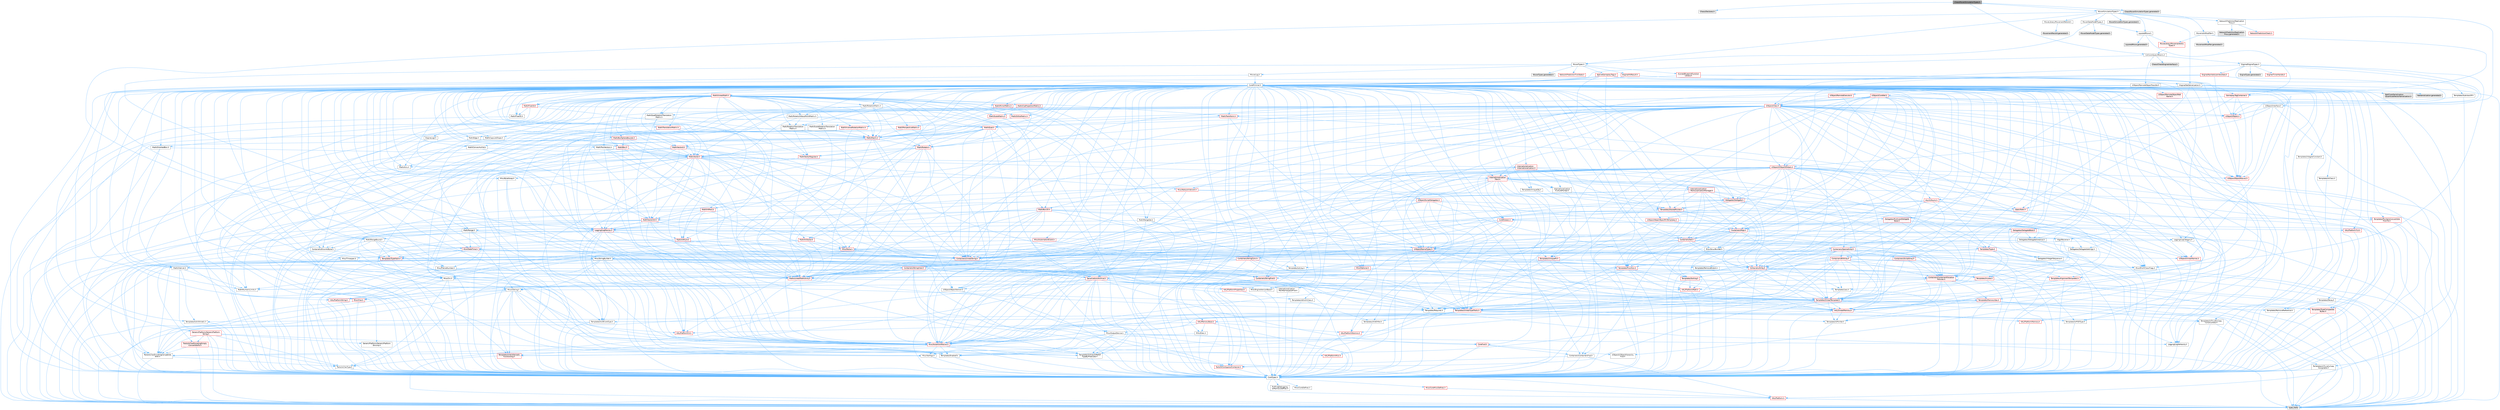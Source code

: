 digraph "ChaosMoverSimulationTypes.h"
{
 // INTERACTIVE_SVG=YES
 // LATEX_PDF_SIZE
  bgcolor="transparent";
  edge [fontname=Helvetica,fontsize=10,labelfontname=Helvetica,labelfontsize=10];
  node [fontname=Helvetica,fontsize=10,shape=box,height=0.2,width=0.4];
  Node1 [id="Node000001",label="ChaosMoverSimulationTypes.h",height=0.2,width=0.4,color="gray40", fillcolor="grey60", style="filled", fontcolor="black",tooltip=" "];
  Node1 -> Node2 [id="edge1_Node000001_Node000002",color="steelblue1",style="solid",tooltip=" "];
  Node2 [id="Node000002",label="Chaos/Declares.h",height=0.2,width=0.4,color="grey60", fillcolor="#E0E0E0", style="filled",tooltip=" "];
  Node1 -> Node3 [id="edge2_Node000001_Node000003",color="steelblue1",style="solid",tooltip=" "];
  Node3 [id="Node000003",label="CollisionQueryParams.h",height=0.2,width=0.4,color="grey40", fillcolor="white", style="filled",URL="$d0/d44/CollisionQueryParams_8h.html",tooltip=" "];
  Node3 -> Node4 [id="edge3_Node000003_Node000004",color="steelblue1",style="solid",tooltip=" "];
  Node4 [id="Node000004",label="CoreMinimal.h",height=0.2,width=0.4,color="grey40", fillcolor="white", style="filled",URL="$d7/d67/CoreMinimal_8h.html",tooltip=" "];
  Node4 -> Node5 [id="edge4_Node000004_Node000005",color="steelblue1",style="solid",tooltip=" "];
  Node5 [id="Node000005",label="CoreTypes.h",height=0.2,width=0.4,color="grey40", fillcolor="white", style="filled",URL="$dc/dec/CoreTypes_8h.html",tooltip=" "];
  Node5 -> Node6 [id="edge5_Node000005_Node000006",color="steelblue1",style="solid",tooltip=" "];
  Node6 [id="Node000006",label="HAL/Platform.h",height=0.2,width=0.4,color="red", fillcolor="#FFF0F0", style="filled",URL="$d9/dd0/Platform_8h.html",tooltip=" "];
  Node6 -> Node9 [id="edge6_Node000006_Node000009",color="steelblue1",style="solid",tooltip=" "];
  Node9 [id="Node000009",label="type_traits",height=0.2,width=0.4,color="grey60", fillcolor="#E0E0E0", style="filled",tooltip=" "];
  Node5 -> Node16 [id="edge7_Node000005_Node000016",color="steelblue1",style="solid",tooltip=" "];
  Node16 [id="Node000016",label="ProfilingDebugging\l/UMemoryDefines.h",height=0.2,width=0.4,color="grey40", fillcolor="white", style="filled",URL="$d2/da2/UMemoryDefines_8h.html",tooltip=" "];
  Node5 -> Node17 [id="edge8_Node000005_Node000017",color="steelblue1",style="solid",tooltip=" "];
  Node17 [id="Node000017",label="Misc/CoreMiscDefines.h",height=0.2,width=0.4,color="red", fillcolor="#FFF0F0", style="filled",URL="$da/d38/CoreMiscDefines_8h.html",tooltip=" "];
  Node17 -> Node6 [id="edge9_Node000017_Node000006",color="steelblue1",style="solid",tooltip=" "];
  Node5 -> Node18 [id="edge10_Node000005_Node000018",color="steelblue1",style="solid",tooltip=" "];
  Node18 [id="Node000018",label="Misc/CoreDefines.h",height=0.2,width=0.4,color="grey40", fillcolor="white", style="filled",URL="$d3/dd2/CoreDefines_8h.html",tooltip=" "];
  Node4 -> Node19 [id="edge11_Node000004_Node000019",color="steelblue1",style="solid",tooltip=" "];
  Node19 [id="Node000019",label="CoreFwd.h",height=0.2,width=0.4,color="red", fillcolor="#FFF0F0", style="filled",URL="$d1/d1e/CoreFwd_8h.html",tooltip=" "];
  Node19 -> Node5 [id="edge12_Node000019_Node000005",color="steelblue1",style="solid",tooltip=" "];
  Node19 -> Node20 [id="edge13_Node000019_Node000020",color="steelblue1",style="solid",tooltip=" "];
  Node20 [id="Node000020",label="Containers/ContainersFwd.h",height=0.2,width=0.4,color="grey40", fillcolor="white", style="filled",URL="$d4/d0a/ContainersFwd_8h.html",tooltip=" "];
  Node20 -> Node6 [id="edge14_Node000020_Node000006",color="steelblue1",style="solid",tooltip=" "];
  Node20 -> Node5 [id="edge15_Node000020_Node000005",color="steelblue1",style="solid",tooltip=" "];
  Node20 -> Node21 [id="edge16_Node000020_Node000021",color="steelblue1",style="solid",tooltip=" "];
  Node21 [id="Node000021",label="Traits/IsContiguousContainer.h",height=0.2,width=0.4,color="red", fillcolor="#FFF0F0", style="filled",URL="$d5/d3c/IsContiguousContainer_8h.html",tooltip=" "];
  Node21 -> Node5 [id="edge17_Node000021_Node000005",color="steelblue1",style="solid",tooltip=" "];
  Node19 -> Node25 [id="edge18_Node000019_Node000025",color="steelblue1",style="solid",tooltip=" "];
  Node25 [id="Node000025",label="UObject/UObjectHierarchy\lFwd.h",height=0.2,width=0.4,color="grey40", fillcolor="white", style="filled",URL="$d3/d13/UObjectHierarchyFwd_8h.html",tooltip=" "];
  Node4 -> Node25 [id="edge19_Node000004_Node000025",color="steelblue1",style="solid",tooltip=" "];
  Node4 -> Node20 [id="edge20_Node000004_Node000020",color="steelblue1",style="solid",tooltip=" "];
  Node4 -> Node26 [id="edge21_Node000004_Node000026",color="steelblue1",style="solid",tooltip=" "];
  Node26 [id="Node000026",label="Misc/VarArgs.h",height=0.2,width=0.4,color="grey40", fillcolor="white", style="filled",URL="$d5/d6f/VarArgs_8h.html",tooltip=" "];
  Node26 -> Node5 [id="edge22_Node000026_Node000005",color="steelblue1",style="solid",tooltip=" "];
  Node4 -> Node27 [id="edge23_Node000004_Node000027",color="steelblue1",style="solid",tooltip=" "];
  Node27 [id="Node000027",label="Logging/LogVerbosity.h",height=0.2,width=0.4,color="grey40", fillcolor="white", style="filled",URL="$d2/d8f/LogVerbosity_8h.html",tooltip=" "];
  Node27 -> Node5 [id="edge24_Node000027_Node000005",color="steelblue1",style="solid",tooltip=" "];
  Node4 -> Node28 [id="edge25_Node000004_Node000028",color="steelblue1",style="solid",tooltip=" "];
  Node28 [id="Node000028",label="Misc/OutputDevice.h",height=0.2,width=0.4,color="grey40", fillcolor="white", style="filled",URL="$d7/d32/OutputDevice_8h.html",tooltip=" "];
  Node28 -> Node19 [id="edge26_Node000028_Node000019",color="steelblue1",style="solid",tooltip=" "];
  Node28 -> Node5 [id="edge27_Node000028_Node000005",color="steelblue1",style="solid",tooltip=" "];
  Node28 -> Node27 [id="edge28_Node000028_Node000027",color="steelblue1",style="solid",tooltip=" "];
  Node28 -> Node26 [id="edge29_Node000028_Node000026",color="steelblue1",style="solid",tooltip=" "];
  Node28 -> Node29 [id="edge30_Node000028_Node000029",color="steelblue1",style="solid",tooltip=" "];
  Node29 [id="Node000029",label="Templates/IsArrayOrRefOf\lTypeByPredicate.h",height=0.2,width=0.4,color="grey40", fillcolor="white", style="filled",URL="$d6/da1/IsArrayOrRefOfTypeByPredicate_8h.html",tooltip=" "];
  Node29 -> Node5 [id="edge31_Node000029_Node000005",color="steelblue1",style="solid",tooltip=" "];
  Node28 -> Node30 [id="edge32_Node000028_Node000030",color="steelblue1",style="solid",tooltip=" "];
  Node30 [id="Node000030",label="Templates/IsValidVariadic\lFunctionArg.h",height=0.2,width=0.4,color="red", fillcolor="#FFF0F0", style="filled",URL="$d0/dc8/IsValidVariadicFunctionArg_8h.html",tooltip=" "];
  Node30 -> Node5 [id="edge33_Node000030_Node000005",color="steelblue1",style="solid",tooltip=" "];
  Node30 -> Node9 [id="edge34_Node000030_Node000009",color="steelblue1",style="solid",tooltip=" "];
  Node28 -> Node32 [id="edge35_Node000028_Node000032",color="steelblue1",style="solid",tooltip=" "];
  Node32 [id="Node000032",label="Traits/IsCharEncodingCompatible\lWith.h",height=0.2,width=0.4,color="grey40", fillcolor="white", style="filled",URL="$df/dd1/IsCharEncodingCompatibleWith_8h.html",tooltip=" "];
  Node32 -> Node9 [id="edge36_Node000032_Node000009",color="steelblue1",style="solid",tooltip=" "];
  Node32 -> Node33 [id="edge37_Node000032_Node000033",color="steelblue1",style="solid",tooltip=" "];
  Node33 [id="Node000033",label="Traits/IsCharType.h",height=0.2,width=0.4,color="grey40", fillcolor="white", style="filled",URL="$db/d51/IsCharType_8h.html",tooltip=" "];
  Node33 -> Node5 [id="edge38_Node000033_Node000005",color="steelblue1",style="solid",tooltip=" "];
  Node4 -> Node34 [id="edge39_Node000004_Node000034",color="steelblue1",style="solid",tooltip=" "];
  Node34 [id="Node000034",label="HAL/PlatformCrt.h",height=0.2,width=0.4,color="red", fillcolor="#FFF0F0", style="filled",URL="$d8/d75/PlatformCrt_8h.html",tooltip=" "];
  Node4 -> Node44 [id="edge40_Node000004_Node000044",color="steelblue1",style="solid",tooltip=" "];
  Node44 [id="Node000044",label="HAL/PlatformMisc.h",height=0.2,width=0.4,color="red", fillcolor="#FFF0F0", style="filled",URL="$d0/df5/PlatformMisc_8h.html",tooltip=" "];
  Node44 -> Node5 [id="edge41_Node000044_Node000005",color="steelblue1",style="solid",tooltip=" "];
  Node4 -> Node63 [id="edge42_Node000004_Node000063",color="steelblue1",style="solid",tooltip=" "];
  Node63 [id="Node000063",label="Misc/AssertionMacros.h",height=0.2,width=0.4,color="red", fillcolor="#FFF0F0", style="filled",URL="$d0/dfa/AssertionMacros_8h.html",tooltip=" "];
  Node63 -> Node5 [id="edge43_Node000063_Node000005",color="steelblue1",style="solid",tooltip=" "];
  Node63 -> Node6 [id="edge44_Node000063_Node000006",color="steelblue1",style="solid",tooltip=" "];
  Node63 -> Node44 [id="edge45_Node000063_Node000044",color="steelblue1",style="solid",tooltip=" "];
  Node63 -> Node64 [id="edge46_Node000063_Node000064",color="steelblue1",style="solid",tooltip=" "];
  Node64 [id="Node000064",label="Templates/EnableIf.h",height=0.2,width=0.4,color="grey40", fillcolor="white", style="filled",URL="$d7/d60/EnableIf_8h.html",tooltip=" "];
  Node64 -> Node5 [id="edge47_Node000064_Node000005",color="steelblue1",style="solid",tooltip=" "];
  Node63 -> Node29 [id="edge48_Node000063_Node000029",color="steelblue1",style="solid",tooltip=" "];
  Node63 -> Node30 [id="edge49_Node000063_Node000030",color="steelblue1",style="solid",tooltip=" "];
  Node63 -> Node32 [id="edge50_Node000063_Node000032",color="steelblue1",style="solid",tooltip=" "];
  Node63 -> Node26 [id="edge51_Node000063_Node000026",color="steelblue1",style="solid",tooltip=" "];
  Node4 -> Node72 [id="edge52_Node000004_Node000072",color="steelblue1",style="solid",tooltip=" "];
  Node72 [id="Node000072",label="Templates/IsPointer.h",height=0.2,width=0.4,color="grey40", fillcolor="white", style="filled",URL="$d7/d05/IsPointer_8h.html",tooltip=" "];
  Node72 -> Node5 [id="edge53_Node000072_Node000005",color="steelblue1",style="solid",tooltip=" "];
  Node4 -> Node73 [id="edge54_Node000004_Node000073",color="steelblue1",style="solid",tooltip=" "];
  Node73 [id="Node000073",label="HAL/PlatformMemory.h",height=0.2,width=0.4,color="red", fillcolor="#FFF0F0", style="filled",URL="$de/d68/PlatformMemory_8h.html",tooltip=" "];
  Node73 -> Node5 [id="edge55_Node000073_Node000005",color="steelblue1",style="solid",tooltip=" "];
  Node4 -> Node56 [id="edge56_Node000004_Node000056",color="steelblue1",style="solid",tooltip=" "];
  Node56 [id="Node000056",label="HAL/PlatformAtomics.h",height=0.2,width=0.4,color="red", fillcolor="#FFF0F0", style="filled",URL="$d3/d36/PlatformAtomics_8h.html",tooltip=" "];
  Node56 -> Node5 [id="edge57_Node000056_Node000005",color="steelblue1",style="solid",tooltip=" "];
  Node4 -> Node78 [id="edge58_Node000004_Node000078",color="steelblue1",style="solid",tooltip=" "];
  Node78 [id="Node000078",label="Misc/Exec.h",height=0.2,width=0.4,color="grey40", fillcolor="white", style="filled",URL="$de/ddb/Exec_8h.html",tooltip=" "];
  Node78 -> Node5 [id="edge59_Node000078_Node000005",color="steelblue1",style="solid",tooltip=" "];
  Node78 -> Node63 [id="edge60_Node000078_Node000063",color="steelblue1",style="solid",tooltip=" "];
  Node4 -> Node79 [id="edge61_Node000004_Node000079",color="steelblue1",style="solid",tooltip=" "];
  Node79 [id="Node000079",label="HAL/MemoryBase.h",height=0.2,width=0.4,color="red", fillcolor="#FFF0F0", style="filled",URL="$d6/d9f/MemoryBase_8h.html",tooltip=" "];
  Node79 -> Node5 [id="edge62_Node000079_Node000005",color="steelblue1",style="solid",tooltip=" "];
  Node79 -> Node56 [id="edge63_Node000079_Node000056",color="steelblue1",style="solid",tooltip=" "];
  Node79 -> Node34 [id="edge64_Node000079_Node000034",color="steelblue1",style="solid",tooltip=" "];
  Node79 -> Node78 [id="edge65_Node000079_Node000078",color="steelblue1",style="solid",tooltip=" "];
  Node79 -> Node28 [id="edge66_Node000079_Node000028",color="steelblue1",style="solid",tooltip=" "];
  Node4 -> Node89 [id="edge67_Node000004_Node000089",color="steelblue1",style="solid",tooltip=" "];
  Node89 [id="Node000089",label="HAL/UnrealMemory.h",height=0.2,width=0.4,color="red", fillcolor="#FFF0F0", style="filled",URL="$d9/d96/UnrealMemory_8h.html",tooltip=" "];
  Node89 -> Node5 [id="edge68_Node000089_Node000005",color="steelblue1",style="solid",tooltip=" "];
  Node89 -> Node79 [id="edge69_Node000089_Node000079",color="steelblue1",style="solid",tooltip=" "];
  Node89 -> Node73 [id="edge70_Node000089_Node000073",color="steelblue1",style="solid",tooltip=" "];
  Node89 -> Node72 [id="edge71_Node000089_Node000072",color="steelblue1",style="solid",tooltip=" "];
  Node4 -> Node91 [id="edge72_Node000004_Node000091",color="steelblue1",style="solid",tooltip=" "];
  Node91 [id="Node000091",label="Templates/IsArithmetic.h",height=0.2,width=0.4,color="grey40", fillcolor="white", style="filled",URL="$d2/d5d/IsArithmetic_8h.html",tooltip=" "];
  Node91 -> Node5 [id="edge73_Node000091_Node000005",color="steelblue1",style="solid",tooltip=" "];
  Node4 -> Node85 [id="edge74_Node000004_Node000085",color="steelblue1",style="solid",tooltip=" "];
  Node85 [id="Node000085",label="Templates/AndOrNot.h",height=0.2,width=0.4,color="grey40", fillcolor="white", style="filled",URL="$db/d0a/AndOrNot_8h.html",tooltip=" "];
  Node85 -> Node5 [id="edge75_Node000085_Node000005",color="steelblue1",style="solid",tooltip=" "];
  Node4 -> Node92 [id="edge76_Node000004_Node000092",color="steelblue1",style="solid",tooltip=" "];
  Node92 [id="Node000092",label="Templates/IsPODType.h",height=0.2,width=0.4,color="grey40", fillcolor="white", style="filled",URL="$d7/db1/IsPODType_8h.html",tooltip=" "];
  Node92 -> Node5 [id="edge77_Node000092_Node000005",color="steelblue1",style="solid",tooltip=" "];
  Node4 -> Node93 [id="edge78_Node000004_Node000093",color="steelblue1",style="solid",tooltip=" "];
  Node93 [id="Node000093",label="Templates/IsUECoreType.h",height=0.2,width=0.4,color="grey40", fillcolor="white", style="filled",URL="$d1/db8/IsUECoreType_8h.html",tooltip=" "];
  Node93 -> Node5 [id="edge79_Node000093_Node000005",color="steelblue1",style="solid",tooltip=" "];
  Node93 -> Node9 [id="edge80_Node000093_Node000009",color="steelblue1",style="solid",tooltip=" "];
  Node4 -> Node86 [id="edge81_Node000004_Node000086",color="steelblue1",style="solid",tooltip=" "];
  Node86 [id="Node000086",label="Templates/IsTriviallyCopy\lConstructible.h",height=0.2,width=0.4,color="grey40", fillcolor="white", style="filled",URL="$d3/d78/IsTriviallyCopyConstructible_8h.html",tooltip=" "];
  Node86 -> Node5 [id="edge82_Node000086_Node000005",color="steelblue1",style="solid",tooltip=" "];
  Node86 -> Node9 [id="edge83_Node000086_Node000009",color="steelblue1",style="solid",tooltip=" "];
  Node4 -> Node94 [id="edge84_Node000004_Node000094",color="steelblue1",style="solid",tooltip=" "];
  Node94 [id="Node000094",label="Templates/UnrealTypeTraits.h",height=0.2,width=0.4,color="red", fillcolor="#FFF0F0", style="filled",URL="$d2/d2d/UnrealTypeTraits_8h.html",tooltip=" "];
  Node94 -> Node5 [id="edge85_Node000094_Node000005",color="steelblue1",style="solid",tooltip=" "];
  Node94 -> Node72 [id="edge86_Node000094_Node000072",color="steelblue1",style="solid",tooltip=" "];
  Node94 -> Node63 [id="edge87_Node000094_Node000063",color="steelblue1",style="solid",tooltip=" "];
  Node94 -> Node85 [id="edge88_Node000094_Node000085",color="steelblue1",style="solid",tooltip=" "];
  Node94 -> Node64 [id="edge89_Node000094_Node000064",color="steelblue1",style="solid",tooltip=" "];
  Node94 -> Node91 [id="edge90_Node000094_Node000091",color="steelblue1",style="solid",tooltip=" "];
  Node94 -> Node92 [id="edge91_Node000094_Node000092",color="steelblue1",style="solid",tooltip=" "];
  Node94 -> Node93 [id="edge92_Node000094_Node000093",color="steelblue1",style="solid",tooltip=" "];
  Node94 -> Node86 [id="edge93_Node000094_Node000086",color="steelblue1",style="solid",tooltip=" "];
  Node4 -> Node64 [id="edge94_Node000004_Node000064",color="steelblue1",style="solid",tooltip=" "];
  Node4 -> Node96 [id="edge95_Node000004_Node000096",color="steelblue1",style="solid",tooltip=" "];
  Node96 [id="Node000096",label="Templates/RemoveReference.h",height=0.2,width=0.4,color="grey40", fillcolor="white", style="filled",URL="$da/dbe/RemoveReference_8h.html",tooltip=" "];
  Node96 -> Node5 [id="edge96_Node000096_Node000005",color="steelblue1",style="solid",tooltip=" "];
  Node4 -> Node97 [id="edge97_Node000004_Node000097",color="steelblue1",style="solid",tooltip=" "];
  Node97 [id="Node000097",label="Templates/IntegralConstant.h",height=0.2,width=0.4,color="grey40", fillcolor="white", style="filled",URL="$db/d1b/IntegralConstant_8h.html",tooltip=" "];
  Node97 -> Node5 [id="edge98_Node000097_Node000005",color="steelblue1",style="solid",tooltip=" "];
  Node4 -> Node98 [id="edge99_Node000004_Node000098",color="steelblue1",style="solid",tooltip=" "];
  Node98 [id="Node000098",label="Templates/IsClass.h",height=0.2,width=0.4,color="grey40", fillcolor="white", style="filled",URL="$db/dcb/IsClass_8h.html",tooltip=" "];
  Node98 -> Node5 [id="edge100_Node000098_Node000005",color="steelblue1",style="solid",tooltip=" "];
  Node4 -> Node99 [id="edge101_Node000004_Node000099",color="steelblue1",style="solid",tooltip=" "];
  Node99 [id="Node000099",label="Templates/TypeCompatible\lBytes.h",height=0.2,width=0.4,color="red", fillcolor="#FFF0F0", style="filled",URL="$df/d0a/TypeCompatibleBytes_8h.html",tooltip=" "];
  Node99 -> Node5 [id="edge102_Node000099_Node000005",color="steelblue1",style="solid",tooltip=" "];
  Node99 -> Node9 [id="edge103_Node000099_Node000009",color="steelblue1",style="solid",tooltip=" "];
  Node4 -> Node21 [id="edge104_Node000004_Node000021",color="steelblue1",style="solid",tooltip=" "];
  Node4 -> Node100 [id="edge105_Node000004_Node000100",color="steelblue1",style="solid",tooltip=" "];
  Node100 [id="Node000100",label="Templates/UnrealTemplate.h",height=0.2,width=0.4,color="red", fillcolor="#FFF0F0", style="filled",URL="$d4/d24/UnrealTemplate_8h.html",tooltip=" "];
  Node100 -> Node5 [id="edge106_Node000100_Node000005",color="steelblue1",style="solid",tooltip=" "];
  Node100 -> Node72 [id="edge107_Node000100_Node000072",color="steelblue1",style="solid",tooltip=" "];
  Node100 -> Node89 [id="edge108_Node000100_Node000089",color="steelblue1",style="solid",tooltip=" "];
  Node100 -> Node94 [id="edge109_Node000100_Node000094",color="steelblue1",style="solid",tooltip=" "];
  Node100 -> Node96 [id="edge110_Node000100_Node000096",color="steelblue1",style="solid",tooltip=" "];
  Node100 -> Node66 [id="edge111_Node000100_Node000066",color="steelblue1",style="solid",tooltip=" "];
  Node66 [id="Node000066",label="Templates/Requires.h",height=0.2,width=0.4,color="grey40", fillcolor="white", style="filled",URL="$dc/d96/Requires_8h.html",tooltip=" "];
  Node66 -> Node64 [id="edge112_Node000066_Node000064",color="steelblue1",style="solid",tooltip=" "];
  Node66 -> Node9 [id="edge113_Node000066_Node000009",color="steelblue1",style="solid",tooltip=" "];
  Node100 -> Node99 [id="edge114_Node000100_Node000099",color="steelblue1",style="solid",tooltip=" "];
  Node100 -> Node21 [id="edge115_Node000100_Node000021",color="steelblue1",style="solid",tooltip=" "];
  Node100 -> Node9 [id="edge116_Node000100_Node000009",color="steelblue1",style="solid",tooltip=" "];
  Node4 -> Node49 [id="edge117_Node000004_Node000049",color="steelblue1",style="solid",tooltip=" "];
  Node49 [id="Node000049",label="Math/NumericLimits.h",height=0.2,width=0.4,color="grey40", fillcolor="white", style="filled",URL="$df/d1b/NumericLimits_8h.html",tooltip=" "];
  Node49 -> Node5 [id="edge118_Node000049_Node000005",color="steelblue1",style="solid",tooltip=" "];
  Node4 -> Node104 [id="edge119_Node000004_Node000104",color="steelblue1",style="solid",tooltip=" "];
  Node104 [id="Node000104",label="HAL/PlatformMath.h",height=0.2,width=0.4,color="red", fillcolor="#FFF0F0", style="filled",URL="$dc/d53/PlatformMath_8h.html",tooltip=" "];
  Node104 -> Node5 [id="edge120_Node000104_Node000005",color="steelblue1",style="solid",tooltip=" "];
  Node4 -> Node87 [id="edge121_Node000004_Node000087",color="steelblue1",style="solid",tooltip=" "];
  Node87 [id="Node000087",label="Templates/IsTriviallyCopy\lAssignable.h",height=0.2,width=0.4,color="grey40", fillcolor="white", style="filled",URL="$d2/df2/IsTriviallyCopyAssignable_8h.html",tooltip=" "];
  Node87 -> Node5 [id="edge122_Node000087_Node000005",color="steelblue1",style="solid",tooltip=" "];
  Node87 -> Node9 [id="edge123_Node000087_Node000009",color="steelblue1",style="solid",tooltip=" "];
  Node4 -> Node112 [id="edge124_Node000004_Node000112",color="steelblue1",style="solid",tooltip=" "];
  Node112 [id="Node000112",label="Templates/MemoryOps.h",height=0.2,width=0.4,color="red", fillcolor="#FFF0F0", style="filled",URL="$db/dea/MemoryOps_8h.html",tooltip=" "];
  Node112 -> Node5 [id="edge125_Node000112_Node000005",color="steelblue1",style="solid",tooltip=" "];
  Node112 -> Node89 [id="edge126_Node000112_Node000089",color="steelblue1",style="solid",tooltip=" "];
  Node112 -> Node87 [id="edge127_Node000112_Node000087",color="steelblue1",style="solid",tooltip=" "];
  Node112 -> Node86 [id="edge128_Node000112_Node000086",color="steelblue1",style="solid",tooltip=" "];
  Node112 -> Node66 [id="edge129_Node000112_Node000066",color="steelblue1",style="solid",tooltip=" "];
  Node112 -> Node94 [id="edge130_Node000112_Node000094",color="steelblue1",style="solid",tooltip=" "];
  Node112 -> Node9 [id="edge131_Node000112_Node000009",color="steelblue1",style="solid",tooltip=" "];
  Node4 -> Node113 [id="edge132_Node000004_Node000113",color="steelblue1",style="solid",tooltip=" "];
  Node113 [id="Node000113",label="Containers/ContainerAllocation\lPolicies.h",height=0.2,width=0.4,color="red", fillcolor="#FFF0F0", style="filled",URL="$d7/dff/ContainerAllocationPolicies_8h.html",tooltip=" "];
  Node113 -> Node5 [id="edge133_Node000113_Node000005",color="steelblue1",style="solid",tooltip=" "];
  Node113 -> Node113 [id="edge134_Node000113_Node000113",color="steelblue1",style="solid",tooltip=" "];
  Node113 -> Node104 [id="edge135_Node000113_Node000104",color="steelblue1",style="solid",tooltip=" "];
  Node113 -> Node89 [id="edge136_Node000113_Node000089",color="steelblue1",style="solid",tooltip=" "];
  Node113 -> Node49 [id="edge137_Node000113_Node000049",color="steelblue1",style="solid",tooltip=" "];
  Node113 -> Node63 [id="edge138_Node000113_Node000063",color="steelblue1",style="solid",tooltip=" "];
  Node113 -> Node112 [id="edge139_Node000113_Node000112",color="steelblue1",style="solid",tooltip=" "];
  Node113 -> Node99 [id="edge140_Node000113_Node000099",color="steelblue1",style="solid",tooltip=" "];
  Node113 -> Node9 [id="edge141_Node000113_Node000009",color="steelblue1",style="solid",tooltip=" "];
  Node4 -> Node116 [id="edge142_Node000004_Node000116",color="steelblue1",style="solid",tooltip=" "];
  Node116 [id="Node000116",label="Templates/IsEnumClass.h",height=0.2,width=0.4,color="grey40", fillcolor="white", style="filled",URL="$d7/d15/IsEnumClass_8h.html",tooltip=" "];
  Node116 -> Node5 [id="edge143_Node000116_Node000005",color="steelblue1",style="solid",tooltip=" "];
  Node116 -> Node85 [id="edge144_Node000116_Node000085",color="steelblue1",style="solid",tooltip=" "];
  Node4 -> Node117 [id="edge145_Node000004_Node000117",color="steelblue1",style="solid",tooltip=" "];
  Node117 [id="Node000117",label="HAL/PlatformProperties.h",height=0.2,width=0.4,color="red", fillcolor="#FFF0F0", style="filled",URL="$d9/db0/PlatformProperties_8h.html",tooltip=" "];
  Node117 -> Node5 [id="edge146_Node000117_Node000005",color="steelblue1",style="solid",tooltip=" "];
  Node4 -> Node120 [id="edge147_Node000004_Node000120",color="steelblue1",style="solid",tooltip=" "];
  Node120 [id="Node000120",label="Misc/EngineVersionBase.h",height=0.2,width=0.4,color="grey40", fillcolor="white", style="filled",URL="$d5/d2b/EngineVersionBase_8h.html",tooltip=" "];
  Node120 -> Node5 [id="edge148_Node000120_Node000005",color="steelblue1",style="solid",tooltip=" "];
  Node4 -> Node121 [id="edge149_Node000004_Node000121",color="steelblue1",style="solid",tooltip=" "];
  Node121 [id="Node000121",label="Internationalization\l/TextNamespaceFwd.h",height=0.2,width=0.4,color="grey40", fillcolor="white", style="filled",URL="$d8/d97/TextNamespaceFwd_8h.html",tooltip=" "];
  Node121 -> Node5 [id="edge150_Node000121_Node000005",color="steelblue1",style="solid",tooltip=" "];
  Node4 -> Node122 [id="edge151_Node000004_Node000122",color="steelblue1",style="solid",tooltip=" "];
  Node122 [id="Node000122",label="Serialization/Archive.h",height=0.2,width=0.4,color="red", fillcolor="#FFF0F0", style="filled",URL="$d7/d3b/Archive_8h.html",tooltip=" "];
  Node122 -> Node19 [id="edge152_Node000122_Node000019",color="steelblue1",style="solid",tooltip=" "];
  Node122 -> Node5 [id="edge153_Node000122_Node000005",color="steelblue1",style="solid",tooltip=" "];
  Node122 -> Node117 [id="edge154_Node000122_Node000117",color="steelblue1",style="solid",tooltip=" "];
  Node122 -> Node121 [id="edge155_Node000122_Node000121",color="steelblue1",style="solid",tooltip=" "];
  Node122 -> Node63 [id="edge156_Node000122_Node000063",color="steelblue1",style="solid",tooltip=" "];
  Node122 -> Node120 [id="edge157_Node000122_Node000120",color="steelblue1",style="solid",tooltip=" "];
  Node122 -> Node26 [id="edge158_Node000122_Node000026",color="steelblue1",style="solid",tooltip=" "];
  Node122 -> Node64 [id="edge159_Node000122_Node000064",color="steelblue1",style="solid",tooltip=" "];
  Node122 -> Node29 [id="edge160_Node000122_Node000029",color="steelblue1",style="solid",tooltip=" "];
  Node122 -> Node116 [id="edge161_Node000122_Node000116",color="steelblue1",style="solid",tooltip=" "];
  Node122 -> Node30 [id="edge162_Node000122_Node000030",color="steelblue1",style="solid",tooltip=" "];
  Node122 -> Node100 [id="edge163_Node000122_Node000100",color="steelblue1",style="solid",tooltip=" "];
  Node122 -> Node32 [id="edge164_Node000122_Node000032",color="steelblue1",style="solid",tooltip=" "];
  Node122 -> Node125 [id="edge165_Node000122_Node000125",color="steelblue1",style="solid",tooltip=" "];
  Node125 [id="Node000125",label="UObject/ObjectVersion.h",height=0.2,width=0.4,color="grey40", fillcolor="white", style="filled",URL="$da/d63/ObjectVersion_8h.html",tooltip=" "];
  Node125 -> Node5 [id="edge166_Node000125_Node000005",color="steelblue1",style="solid",tooltip=" "];
  Node4 -> Node126 [id="edge167_Node000004_Node000126",color="steelblue1",style="solid",tooltip=" "];
  Node126 [id="Node000126",label="Templates/Less.h",height=0.2,width=0.4,color="grey40", fillcolor="white", style="filled",URL="$de/dc8/Less_8h.html",tooltip=" "];
  Node126 -> Node5 [id="edge168_Node000126_Node000005",color="steelblue1",style="solid",tooltip=" "];
  Node126 -> Node100 [id="edge169_Node000126_Node000100",color="steelblue1",style="solid",tooltip=" "];
  Node4 -> Node127 [id="edge170_Node000004_Node000127",color="steelblue1",style="solid",tooltip=" "];
  Node127 [id="Node000127",label="Templates/Sorting.h",height=0.2,width=0.4,color="red", fillcolor="#FFF0F0", style="filled",URL="$d3/d9e/Sorting_8h.html",tooltip=" "];
  Node127 -> Node5 [id="edge171_Node000127_Node000005",color="steelblue1",style="solid",tooltip=" "];
  Node127 -> Node104 [id="edge172_Node000127_Node000104",color="steelblue1",style="solid",tooltip=" "];
  Node127 -> Node126 [id="edge173_Node000127_Node000126",color="steelblue1",style="solid",tooltip=" "];
  Node4 -> Node138 [id="edge174_Node000004_Node000138",color="steelblue1",style="solid",tooltip=" "];
  Node138 [id="Node000138",label="Misc/Char.h",height=0.2,width=0.4,color="red", fillcolor="#FFF0F0", style="filled",URL="$d0/d58/Char_8h.html",tooltip=" "];
  Node138 -> Node5 [id="edge175_Node000138_Node000005",color="steelblue1",style="solid",tooltip=" "];
  Node138 -> Node9 [id="edge176_Node000138_Node000009",color="steelblue1",style="solid",tooltip=" "];
  Node4 -> Node141 [id="edge177_Node000004_Node000141",color="steelblue1",style="solid",tooltip=" "];
  Node141 [id="Node000141",label="GenericPlatform/GenericPlatform\lStricmp.h",height=0.2,width=0.4,color="grey40", fillcolor="white", style="filled",URL="$d2/d86/GenericPlatformStricmp_8h.html",tooltip=" "];
  Node141 -> Node5 [id="edge178_Node000141_Node000005",color="steelblue1",style="solid",tooltip=" "];
  Node4 -> Node142 [id="edge179_Node000004_Node000142",color="steelblue1",style="solid",tooltip=" "];
  Node142 [id="Node000142",label="GenericPlatform/GenericPlatform\lString.h",height=0.2,width=0.4,color="red", fillcolor="#FFF0F0", style="filled",URL="$dd/d20/GenericPlatformString_8h.html",tooltip=" "];
  Node142 -> Node5 [id="edge180_Node000142_Node000005",color="steelblue1",style="solid",tooltip=" "];
  Node142 -> Node141 [id="edge181_Node000142_Node000141",color="steelblue1",style="solid",tooltip=" "];
  Node142 -> Node64 [id="edge182_Node000142_Node000064",color="steelblue1",style="solid",tooltip=" "];
  Node142 -> Node32 [id="edge183_Node000142_Node000032",color="steelblue1",style="solid",tooltip=" "];
  Node142 -> Node143 [id="edge184_Node000142_Node000143",color="steelblue1",style="solid",tooltip=" "];
  Node143 [id="Node000143",label="Traits/IsCharEncodingSimply\lConvertibleTo.h",height=0.2,width=0.4,color="red", fillcolor="#FFF0F0", style="filled",URL="$d4/dee/IsCharEncodingSimplyConvertibleTo_8h.html",tooltip=" "];
  Node143 -> Node9 [id="edge185_Node000143_Node000009",color="steelblue1",style="solid",tooltip=" "];
  Node143 -> Node32 [id="edge186_Node000143_Node000032",color="steelblue1",style="solid",tooltip=" "];
  Node143 -> Node33 [id="edge187_Node000143_Node000033",color="steelblue1",style="solid",tooltip=" "];
  Node142 -> Node33 [id="edge188_Node000142_Node000033",color="steelblue1",style="solid",tooltip=" "];
  Node142 -> Node9 [id="edge189_Node000142_Node000009",color="steelblue1",style="solid",tooltip=" "];
  Node4 -> Node75 [id="edge190_Node000004_Node000075",color="steelblue1",style="solid",tooltip=" "];
  Node75 [id="Node000075",label="HAL/PlatformString.h",height=0.2,width=0.4,color="red", fillcolor="#FFF0F0", style="filled",URL="$db/db5/PlatformString_8h.html",tooltip=" "];
  Node75 -> Node5 [id="edge191_Node000075_Node000005",color="steelblue1",style="solid",tooltip=" "];
  Node4 -> Node145 [id="edge192_Node000004_Node000145",color="steelblue1",style="solid",tooltip=" "];
  Node145 [id="Node000145",label="Misc/CString.h",height=0.2,width=0.4,color="grey40", fillcolor="white", style="filled",URL="$d2/d49/CString_8h.html",tooltip=" "];
  Node145 -> Node5 [id="edge193_Node000145_Node000005",color="steelblue1",style="solid",tooltip=" "];
  Node145 -> Node34 [id="edge194_Node000145_Node000034",color="steelblue1",style="solid",tooltip=" "];
  Node145 -> Node75 [id="edge195_Node000145_Node000075",color="steelblue1",style="solid",tooltip=" "];
  Node145 -> Node63 [id="edge196_Node000145_Node000063",color="steelblue1",style="solid",tooltip=" "];
  Node145 -> Node138 [id="edge197_Node000145_Node000138",color="steelblue1",style="solid",tooltip=" "];
  Node145 -> Node26 [id="edge198_Node000145_Node000026",color="steelblue1",style="solid",tooltip=" "];
  Node145 -> Node29 [id="edge199_Node000145_Node000029",color="steelblue1",style="solid",tooltip=" "];
  Node145 -> Node30 [id="edge200_Node000145_Node000030",color="steelblue1",style="solid",tooltip=" "];
  Node145 -> Node32 [id="edge201_Node000145_Node000032",color="steelblue1",style="solid",tooltip=" "];
  Node4 -> Node146 [id="edge202_Node000004_Node000146",color="steelblue1",style="solid",tooltip=" "];
  Node146 [id="Node000146",label="Misc/Crc.h",height=0.2,width=0.4,color="grey40", fillcolor="white", style="filled",URL="$d4/dd2/Crc_8h.html",tooltip=" "];
  Node146 -> Node5 [id="edge203_Node000146_Node000005",color="steelblue1",style="solid",tooltip=" "];
  Node146 -> Node75 [id="edge204_Node000146_Node000075",color="steelblue1",style="solid",tooltip=" "];
  Node146 -> Node63 [id="edge205_Node000146_Node000063",color="steelblue1",style="solid",tooltip=" "];
  Node146 -> Node145 [id="edge206_Node000146_Node000145",color="steelblue1",style="solid",tooltip=" "];
  Node146 -> Node138 [id="edge207_Node000146_Node000138",color="steelblue1",style="solid",tooltip=" "];
  Node146 -> Node94 [id="edge208_Node000146_Node000094",color="steelblue1",style="solid",tooltip=" "];
  Node146 -> Node33 [id="edge209_Node000146_Node000033",color="steelblue1",style="solid",tooltip=" "];
  Node4 -> Node137 [id="edge210_Node000004_Node000137",color="steelblue1",style="solid",tooltip=" "];
  Node137 [id="Node000137",label="Math/UnrealMathUtility.h",height=0.2,width=0.4,color="red", fillcolor="#FFF0F0", style="filled",URL="$db/db8/UnrealMathUtility_8h.html",tooltip=" "];
  Node137 -> Node5 [id="edge211_Node000137_Node000005",color="steelblue1",style="solid",tooltip=" "];
  Node137 -> Node63 [id="edge212_Node000137_Node000063",color="steelblue1",style="solid",tooltip=" "];
  Node137 -> Node104 [id="edge213_Node000137_Node000104",color="steelblue1",style="solid",tooltip=" "];
  Node137 -> Node66 [id="edge214_Node000137_Node000066",color="steelblue1",style="solid",tooltip=" "];
  Node4 -> Node147 [id="edge215_Node000004_Node000147",color="steelblue1",style="solid",tooltip=" "];
  Node147 [id="Node000147",label="Containers/UnrealString.h",height=0.2,width=0.4,color="red", fillcolor="#FFF0F0", style="filled",URL="$d5/dba/UnrealString_8h.html",tooltip=" "];
  Node4 -> Node151 [id="edge216_Node000004_Node000151",color="steelblue1",style="solid",tooltip=" "];
  Node151 [id="Node000151",label="Containers/Array.h",height=0.2,width=0.4,color="red", fillcolor="#FFF0F0", style="filled",URL="$df/dd0/Array_8h.html",tooltip=" "];
  Node151 -> Node5 [id="edge217_Node000151_Node000005",color="steelblue1",style="solid",tooltip=" "];
  Node151 -> Node63 [id="edge218_Node000151_Node000063",color="steelblue1",style="solid",tooltip=" "];
  Node151 -> Node89 [id="edge219_Node000151_Node000089",color="steelblue1",style="solid",tooltip=" "];
  Node151 -> Node94 [id="edge220_Node000151_Node000094",color="steelblue1",style="solid",tooltip=" "];
  Node151 -> Node100 [id="edge221_Node000151_Node000100",color="steelblue1",style="solid",tooltip=" "];
  Node151 -> Node113 [id="edge222_Node000151_Node000113",color="steelblue1",style="solid",tooltip=" "];
  Node151 -> Node122 [id="edge223_Node000151_Node000122",color="steelblue1",style="solid",tooltip=" "];
  Node151 -> Node130 [id="edge224_Node000151_Node000130",color="steelblue1",style="solid",tooltip=" "];
  Node130 [id="Node000130",label="Templates/Invoke.h",height=0.2,width=0.4,color="red", fillcolor="#FFF0F0", style="filled",URL="$d7/deb/Invoke_8h.html",tooltip=" "];
  Node130 -> Node5 [id="edge225_Node000130_Node000005",color="steelblue1",style="solid",tooltip=" "];
  Node130 -> Node100 [id="edge226_Node000130_Node000100",color="steelblue1",style="solid",tooltip=" "];
  Node130 -> Node9 [id="edge227_Node000130_Node000009",color="steelblue1",style="solid",tooltip=" "];
  Node151 -> Node126 [id="edge228_Node000151_Node000126",color="steelblue1",style="solid",tooltip=" "];
  Node151 -> Node66 [id="edge229_Node000151_Node000066",color="steelblue1",style="solid",tooltip=" "];
  Node151 -> Node127 [id="edge230_Node000151_Node000127",color="steelblue1",style="solid",tooltip=" "];
  Node151 -> Node174 [id="edge231_Node000151_Node000174",color="steelblue1",style="solid",tooltip=" "];
  Node174 [id="Node000174",label="Templates/AlignmentTemplates.h",height=0.2,width=0.4,color="red", fillcolor="#FFF0F0", style="filled",URL="$dd/d32/AlignmentTemplates_8h.html",tooltip=" "];
  Node174 -> Node5 [id="edge232_Node000174_Node000005",color="steelblue1",style="solid",tooltip=" "];
  Node174 -> Node72 [id="edge233_Node000174_Node000072",color="steelblue1",style="solid",tooltip=" "];
  Node151 -> Node9 [id="edge234_Node000151_Node000009",color="steelblue1",style="solid",tooltip=" "];
  Node4 -> Node175 [id="edge235_Node000004_Node000175",color="steelblue1",style="solid",tooltip=" "];
  Node175 [id="Node000175",label="Misc/FrameNumber.h",height=0.2,width=0.4,color="grey40", fillcolor="white", style="filled",URL="$dd/dbd/FrameNumber_8h.html",tooltip=" "];
  Node175 -> Node5 [id="edge236_Node000175_Node000005",color="steelblue1",style="solid",tooltip=" "];
  Node175 -> Node49 [id="edge237_Node000175_Node000049",color="steelblue1",style="solid",tooltip=" "];
  Node175 -> Node137 [id="edge238_Node000175_Node000137",color="steelblue1",style="solid",tooltip=" "];
  Node175 -> Node64 [id="edge239_Node000175_Node000064",color="steelblue1",style="solid",tooltip=" "];
  Node175 -> Node94 [id="edge240_Node000175_Node000094",color="steelblue1",style="solid",tooltip=" "];
  Node4 -> Node176 [id="edge241_Node000004_Node000176",color="steelblue1",style="solid",tooltip=" "];
  Node176 [id="Node000176",label="Misc/Timespan.h",height=0.2,width=0.4,color="grey40", fillcolor="white", style="filled",URL="$da/dd9/Timespan_8h.html",tooltip=" "];
  Node176 -> Node5 [id="edge242_Node000176_Node000005",color="steelblue1",style="solid",tooltip=" "];
  Node176 -> Node177 [id="edge243_Node000176_Node000177",color="steelblue1",style="solid",tooltip=" "];
  Node177 [id="Node000177",label="Math/Interval.h",height=0.2,width=0.4,color="grey40", fillcolor="white", style="filled",URL="$d1/d55/Interval_8h.html",tooltip=" "];
  Node177 -> Node5 [id="edge244_Node000177_Node000005",color="steelblue1",style="solid",tooltip=" "];
  Node177 -> Node91 [id="edge245_Node000177_Node000091",color="steelblue1",style="solid",tooltip=" "];
  Node177 -> Node94 [id="edge246_Node000177_Node000094",color="steelblue1",style="solid",tooltip=" "];
  Node177 -> Node49 [id="edge247_Node000177_Node000049",color="steelblue1",style="solid",tooltip=" "];
  Node177 -> Node137 [id="edge248_Node000177_Node000137",color="steelblue1",style="solid",tooltip=" "];
  Node176 -> Node137 [id="edge249_Node000176_Node000137",color="steelblue1",style="solid",tooltip=" "];
  Node176 -> Node63 [id="edge250_Node000176_Node000063",color="steelblue1",style="solid",tooltip=" "];
  Node4 -> Node178 [id="edge251_Node000004_Node000178",color="steelblue1",style="solid",tooltip=" "];
  Node178 [id="Node000178",label="Containers/StringConv.h",height=0.2,width=0.4,color="red", fillcolor="#FFF0F0", style="filled",URL="$d3/ddf/StringConv_8h.html",tooltip=" "];
  Node178 -> Node5 [id="edge252_Node000178_Node000005",color="steelblue1",style="solid",tooltip=" "];
  Node178 -> Node63 [id="edge253_Node000178_Node000063",color="steelblue1",style="solid",tooltip=" "];
  Node178 -> Node113 [id="edge254_Node000178_Node000113",color="steelblue1",style="solid",tooltip=" "];
  Node178 -> Node151 [id="edge255_Node000178_Node000151",color="steelblue1",style="solid",tooltip=" "];
  Node178 -> Node145 [id="edge256_Node000178_Node000145",color="steelblue1",style="solid",tooltip=" "];
  Node178 -> Node179 [id="edge257_Node000178_Node000179",color="steelblue1",style="solid",tooltip=" "];
  Node179 [id="Node000179",label="Templates/IsArray.h",height=0.2,width=0.4,color="grey40", fillcolor="white", style="filled",URL="$d8/d8d/IsArray_8h.html",tooltip=" "];
  Node179 -> Node5 [id="edge258_Node000179_Node000005",color="steelblue1",style="solid",tooltip=" "];
  Node178 -> Node100 [id="edge259_Node000178_Node000100",color="steelblue1",style="solid",tooltip=" "];
  Node178 -> Node94 [id="edge260_Node000178_Node000094",color="steelblue1",style="solid",tooltip=" "];
  Node178 -> Node32 [id="edge261_Node000178_Node000032",color="steelblue1",style="solid",tooltip=" "];
  Node178 -> Node21 [id="edge262_Node000178_Node000021",color="steelblue1",style="solid",tooltip=" "];
  Node178 -> Node9 [id="edge263_Node000178_Node000009",color="steelblue1",style="solid",tooltip=" "];
  Node4 -> Node180 [id="edge264_Node000004_Node000180",color="steelblue1",style="solid",tooltip=" "];
  Node180 [id="Node000180",label="UObject/UnrealNames.h",height=0.2,width=0.4,color="red", fillcolor="#FFF0F0", style="filled",URL="$d8/db1/UnrealNames_8h.html",tooltip=" "];
  Node180 -> Node5 [id="edge265_Node000180_Node000005",color="steelblue1",style="solid",tooltip=" "];
  Node4 -> Node182 [id="edge266_Node000004_Node000182",color="steelblue1",style="solid",tooltip=" "];
  Node182 [id="Node000182",label="UObject/NameTypes.h",height=0.2,width=0.4,color="red", fillcolor="#FFF0F0", style="filled",URL="$d6/d35/NameTypes_8h.html",tooltip=" "];
  Node182 -> Node5 [id="edge267_Node000182_Node000005",color="steelblue1",style="solid",tooltip=" "];
  Node182 -> Node63 [id="edge268_Node000182_Node000063",color="steelblue1",style="solid",tooltip=" "];
  Node182 -> Node89 [id="edge269_Node000182_Node000089",color="steelblue1",style="solid",tooltip=" "];
  Node182 -> Node94 [id="edge270_Node000182_Node000094",color="steelblue1",style="solid",tooltip=" "];
  Node182 -> Node100 [id="edge271_Node000182_Node000100",color="steelblue1",style="solid",tooltip=" "];
  Node182 -> Node147 [id="edge272_Node000182_Node000147",color="steelblue1",style="solid",tooltip=" "];
  Node182 -> Node178 [id="edge273_Node000182_Node000178",color="steelblue1",style="solid",tooltip=" "];
  Node182 -> Node46 [id="edge274_Node000182_Node000046",color="steelblue1",style="solid",tooltip=" "];
  Node46 [id="Node000046",label="Containers/StringFwd.h",height=0.2,width=0.4,color="red", fillcolor="#FFF0F0", style="filled",URL="$df/d37/StringFwd_8h.html",tooltip=" "];
  Node46 -> Node5 [id="edge275_Node000046_Node000005",color="steelblue1",style="solid",tooltip=" "];
  Node46 -> Node21 [id="edge276_Node000046_Node000021",color="steelblue1",style="solid",tooltip=" "];
  Node182 -> Node180 [id="edge277_Node000182_Node000180",color="steelblue1",style="solid",tooltip=" "];
  Node182 -> Node186 [id="edge278_Node000182_Node000186",color="steelblue1",style="solid",tooltip=" "];
  Node186 [id="Node000186",label="Misc/StringBuilder.h",height=0.2,width=0.4,color="grey40", fillcolor="white", style="filled",URL="$d4/d52/StringBuilder_8h.html",tooltip=" "];
  Node186 -> Node46 [id="edge279_Node000186_Node000046",color="steelblue1",style="solid",tooltip=" "];
  Node186 -> Node187 [id="edge280_Node000186_Node000187",color="steelblue1",style="solid",tooltip=" "];
  Node187 [id="Node000187",label="Containers/StringView.h",height=0.2,width=0.4,color="red", fillcolor="#FFF0F0", style="filled",URL="$dd/dea/StringView_8h.html",tooltip=" "];
  Node187 -> Node5 [id="edge281_Node000187_Node000005",color="steelblue1",style="solid",tooltip=" "];
  Node187 -> Node46 [id="edge282_Node000187_Node000046",color="steelblue1",style="solid",tooltip=" "];
  Node187 -> Node89 [id="edge283_Node000187_Node000089",color="steelblue1",style="solid",tooltip=" "];
  Node187 -> Node49 [id="edge284_Node000187_Node000049",color="steelblue1",style="solid",tooltip=" "];
  Node187 -> Node137 [id="edge285_Node000187_Node000137",color="steelblue1",style="solid",tooltip=" "];
  Node187 -> Node146 [id="edge286_Node000187_Node000146",color="steelblue1",style="solid",tooltip=" "];
  Node187 -> Node145 [id="edge287_Node000187_Node000145",color="steelblue1",style="solid",tooltip=" "];
  Node187 -> Node66 [id="edge288_Node000187_Node000066",color="steelblue1",style="solid",tooltip=" "];
  Node187 -> Node100 [id="edge289_Node000187_Node000100",color="steelblue1",style="solid",tooltip=" "];
  Node187 -> Node32 [id="edge290_Node000187_Node000032",color="steelblue1",style="solid",tooltip=" "];
  Node187 -> Node33 [id="edge291_Node000187_Node000033",color="steelblue1",style="solid",tooltip=" "];
  Node187 -> Node21 [id="edge292_Node000187_Node000021",color="steelblue1",style="solid",tooltip=" "];
  Node187 -> Node9 [id="edge293_Node000187_Node000009",color="steelblue1",style="solid",tooltip=" "];
  Node186 -> Node5 [id="edge294_Node000186_Node000005",color="steelblue1",style="solid",tooltip=" "];
  Node186 -> Node75 [id="edge295_Node000186_Node000075",color="steelblue1",style="solid",tooltip=" "];
  Node186 -> Node89 [id="edge296_Node000186_Node000089",color="steelblue1",style="solid",tooltip=" "];
  Node186 -> Node63 [id="edge297_Node000186_Node000063",color="steelblue1",style="solid",tooltip=" "];
  Node186 -> Node145 [id="edge298_Node000186_Node000145",color="steelblue1",style="solid",tooltip=" "];
  Node186 -> Node64 [id="edge299_Node000186_Node000064",color="steelblue1",style="solid",tooltip=" "];
  Node186 -> Node29 [id="edge300_Node000186_Node000029",color="steelblue1",style="solid",tooltip=" "];
  Node186 -> Node30 [id="edge301_Node000186_Node000030",color="steelblue1",style="solid",tooltip=" "];
  Node186 -> Node66 [id="edge302_Node000186_Node000066",color="steelblue1",style="solid",tooltip=" "];
  Node186 -> Node100 [id="edge303_Node000186_Node000100",color="steelblue1",style="solid",tooltip=" "];
  Node186 -> Node94 [id="edge304_Node000186_Node000094",color="steelblue1",style="solid",tooltip=" "];
  Node186 -> Node32 [id="edge305_Node000186_Node000032",color="steelblue1",style="solid",tooltip=" "];
  Node186 -> Node143 [id="edge306_Node000186_Node000143",color="steelblue1",style="solid",tooltip=" "];
  Node186 -> Node33 [id="edge307_Node000186_Node000033",color="steelblue1",style="solid",tooltip=" "];
  Node186 -> Node21 [id="edge308_Node000186_Node000021",color="steelblue1",style="solid",tooltip=" "];
  Node186 -> Node9 [id="edge309_Node000186_Node000009",color="steelblue1",style="solid",tooltip=" "];
  Node4 -> Node190 [id="edge310_Node000004_Node000190",color="steelblue1",style="solid",tooltip=" "];
  Node190 [id="Node000190",label="Misc/Parse.h",height=0.2,width=0.4,color="red", fillcolor="#FFF0F0", style="filled",URL="$dc/d71/Parse_8h.html",tooltip=" "];
  Node190 -> Node46 [id="edge311_Node000190_Node000046",color="steelblue1",style="solid",tooltip=" "];
  Node190 -> Node147 [id="edge312_Node000190_Node000147",color="steelblue1",style="solid",tooltip=" "];
  Node190 -> Node5 [id="edge313_Node000190_Node000005",color="steelblue1",style="solid",tooltip=" "];
  Node190 -> Node34 [id="edge314_Node000190_Node000034",color="steelblue1",style="solid",tooltip=" "];
  Node190 -> Node51 [id="edge315_Node000190_Node000051",color="steelblue1",style="solid",tooltip=" "];
  Node51 [id="Node000051",label="Misc/EnumClassFlags.h",height=0.2,width=0.4,color="grey40", fillcolor="white", style="filled",URL="$d8/de7/EnumClassFlags_8h.html",tooltip=" "];
  Node190 -> Node191 [id="edge316_Node000190_Node000191",color="steelblue1",style="solid",tooltip=" "];
  Node191 [id="Node000191",label="Templates/Function.h",height=0.2,width=0.4,color="red", fillcolor="#FFF0F0", style="filled",URL="$df/df5/Function_8h.html",tooltip=" "];
  Node191 -> Node5 [id="edge317_Node000191_Node000005",color="steelblue1",style="solid",tooltip=" "];
  Node191 -> Node63 [id="edge318_Node000191_Node000063",color="steelblue1",style="solid",tooltip=" "];
  Node191 -> Node89 [id="edge319_Node000191_Node000089",color="steelblue1",style="solid",tooltip=" "];
  Node191 -> Node94 [id="edge320_Node000191_Node000094",color="steelblue1",style="solid",tooltip=" "];
  Node191 -> Node130 [id="edge321_Node000191_Node000130",color="steelblue1",style="solid",tooltip=" "];
  Node191 -> Node100 [id="edge322_Node000191_Node000100",color="steelblue1",style="solid",tooltip=" "];
  Node191 -> Node66 [id="edge323_Node000191_Node000066",color="steelblue1",style="solid",tooltip=" "];
  Node191 -> Node137 [id="edge324_Node000191_Node000137",color="steelblue1",style="solid",tooltip=" "];
  Node191 -> Node9 [id="edge325_Node000191_Node000009",color="steelblue1",style="solid",tooltip=" "];
  Node4 -> Node174 [id="edge326_Node000004_Node000174",color="steelblue1",style="solid",tooltip=" "];
  Node4 -> Node193 [id="edge327_Node000004_Node000193",color="steelblue1",style="solid",tooltip=" "];
  Node193 [id="Node000193",label="Misc/StructBuilder.h",height=0.2,width=0.4,color="grey40", fillcolor="white", style="filled",URL="$d9/db3/StructBuilder_8h.html",tooltip=" "];
  Node193 -> Node5 [id="edge328_Node000193_Node000005",color="steelblue1",style="solid",tooltip=" "];
  Node193 -> Node137 [id="edge329_Node000193_Node000137",color="steelblue1",style="solid",tooltip=" "];
  Node193 -> Node174 [id="edge330_Node000193_Node000174",color="steelblue1",style="solid",tooltip=" "];
  Node4 -> Node106 [id="edge331_Node000004_Node000106",color="steelblue1",style="solid",tooltip=" "];
  Node106 [id="Node000106",label="Templates/Decay.h",height=0.2,width=0.4,color="grey40", fillcolor="white", style="filled",URL="$dd/d0f/Decay_8h.html",tooltip=" "];
  Node106 -> Node5 [id="edge332_Node000106_Node000005",color="steelblue1",style="solid",tooltip=" "];
  Node106 -> Node96 [id="edge333_Node000106_Node000096",color="steelblue1",style="solid",tooltip=" "];
  Node106 -> Node9 [id="edge334_Node000106_Node000009",color="steelblue1",style="solid",tooltip=" "];
  Node4 -> Node194 [id="edge335_Node000004_Node000194",color="steelblue1",style="solid",tooltip=" "];
  Node194 [id="Node000194",label="Templates/PointerIsConvertible\lFromTo.h",height=0.2,width=0.4,color="red", fillcolor="#FFF0F0", style="filled",URL="$d6/d65/PointerIsConvertibleFromTo_8h.html",tooltip=" "];
  Node194 -> Node5 [id="edge336_Node000194_Node000005",color="steelblue1",style="solid",tooltip=" "];
  Node194 -> Node9 [id="edge337_Node000194_Node000009",color="steelblue1",style="solid",tooltip=" "];
  Node4 -> Node130 [id="edge338_Node000004_Node000130",color="steelblue1",style="solid",tooltip=" "];
  Node4 -> Node191 [id="edge339_Node000004_Node000191",color="steelblue1",style="solid",tooltip=" "];
  Node4 -> Node163 [id="edge340_Node000004_Node000163",color="steelblue1",style="solid",tooltip=" "];
  Node163 [id="Node000163",label="Templates/TypeHash.h",height=0.2,width=0.4,color="red", fillcolor="#FFF0F0", style="filled",URL="$d1/d62/TypeHash_8h.html",tooltip=" "];
  Node163 -> Node5 [id="edge341_Node000163_Node000005",color="steelblue1",style="solid",tooltip=" "];
  Node163 -> Node66 [id="edge342_Node000163_Node000066",color="steelblue1",style="solid",tooltip=" "];
  Node163 -> Node146 [id="edge343_Node000163_Node000146",color="steelblue1",style="solid",tooltip=" "];
  Node163 -> Node9 [id="edge344_Node000163_Node000009",color="steelblue1",style="solid",tooltip=" "];
  Node4 -> Node195 [id="edge345_Node000004_Node000195",color="steelblue1",style="solid",tooltip=" "];
  Node195 [id="Node000195",label="Containers/ScriptArray.h",height=0.2,width=0.4,color="red", fillcolor="#FFF0F0", style="filled",URL="$dc/daf/ScriptArray_8h.html",tooltip=" "];
  Node195 -> Node5 [id="edge346_Node000195_Node000005",color="steelblue1",style="solid",tooltip=" "];
  Node195 -> Node63 [id="edge347_Node000195_Node000063",color="steelblue1",style="solid",tooltip=" "];
  Node195 -> Node89 [id="edge348_Node000195_Node000089",color="steelblue1",style="solid",tooltip=" "];
  Node195 -> Node113 [id="edge349_Node000195_Node000113",color="steelblue1",style="solid",tooltip=" "];
  Node195 -> Node151 [id="edge350_Node000195_Node000151",color="steelblue1",style="solid",tooltip=" "];
  Node4 -> Node196 [id="edge351_Node000004_Node000196",color="steelblue1",style="solid",tooltip=" "];
  Node196 [id="Node000196",label="Containers/BitArray.h",height=0.2,width=0.4,color="red", fillcolor="#FFF0F0", style="filled",URL="$d1/de4/BitArray_8h.html",tooltip=" "];
  Node196 -> Node113 [id="edge352_Node000196_Node000113",color="steelblue1",style="solid",tooltip=" "];
  Node196 -> Node5 [id="edge353_Node000196_Node000005",color="steelblue1",style="solid",tooltip=" "];
  Node196 -> Node56 [id="edge354_Node000196_Node000056",color="steelblue1",style="solid",tooltip=" "];
  Node196 -> Node89 [id="edge355_Node000196_Node000089",color="steelblue1",style="solid",tooltip=" "];
  Node196 -> Node137 [id="edge356_Node000196_Node000137",color="steelblue1",style="solid",tooltip=" "];
  Node196 -> Node63 [id="edge357_Node000196_Node000063",color="steelblue1",style="solid",tooltip=" "];
  Node196 -> Node51 [id="edge358_Node000196_Node000051",color="steelblue1",style="solid",tooltip=" "];
  Node196 -> Node122 [id="edge359_Node000196_Node000122",color="steelblue1",style="solid",tooltip=" "];
  Node196 -> Node64 [id="edge360_Node000196_Node000064",color="steelblue1",style="solid",tooltip=" "];
  Node196 -> Node130 [id="edge361_Node000196_Node000130",color="steelblue1",style="solid",tooltip=" "];
  Node196 -> Node100 [id="edge362_Node000196_Node000100",color="steelblue1",style="solid",tooltip=" "];
  Node196 -> Node94 [id="edge363_Node000196_Node000094",color="steelblue1",style="solid",tooltip=" "];
  Node4 -> Node197 [id="edge364_Node000004_Node000197",color="steelblue1",style="solid",tooltip=" "];
  Node197 [id="Node000197",label="Containers/SparseArray.h",height=0.2,width=0.4,color="red", fillcolor="#FFF0F0", style="filled",URL="$d5/dbf/SparseArray_8h.html",tooltip=" "];
  Node197 -> Node5 [id="edge365_Node000197_Node000005",color="steelblue1",style="solid",tooltip=" "];
  Node197 -> Node63 [id="edge366_Node000197_Node000063",color="steelblue1",style="solid",tooltip=" "];
  Node197 -> Node89 [id="edge367_Node000197_Node000089",color="steelblue1",style="solid",tooltip=" "];
  Node197 -> Node94 [id="edge368_Node000197_Node000094",color="steelblue1",style="solid",tooltip=" "];
  Node197 -> Node100 [id="edge369_Node000197_Node000100",color="steelblue1",style="solid",tooltip=" "];
  Node197 -> Node113 [id="edge370_Node000197_Node000113",color="steelblue1",style="solid",tooltip=" "];
  Node197 -> Node126 [id="edge371_Node000197_Node000126",color="steelblue1",style="solid",tooltip=" "];
  Node197 -> Node151 [id="edge372_Node000197_Node000151",color="steelblue1",style="solid",tooltip=" "];
  Node197 -> Node137 [id="edge373_Node000197_Node000137",color="steelblue1",style="solid",tooltip=" "];
  Node197 -> Node195 [id="edge374_Node000197_Node000195",color="steelblue1",style="solid",tooltip=" "];
  Node197 -> Node196 [id="edge375_Node000197_Node000196",color="steelblue1",style="solid",tooltip=" "];
  Node197 -> Node147 [id="edge376_Node000197_Node000147",color="steelblue1",style="solid",tooltip=" "];
  Node4 -> Node213 [id="edge377_Node000004_Node000213",color="steelblue1",style="solid",tooltip=" "];
  Node213 [id="Node000213",label="Containers/Set.h",height=0.2,width=0.4,color="red", fillcolor="#FFF0F0", style="filled",URL="$d4/d45/Set_8h.html",tooltip=" "];
  Node213 -> Node113 [id="edge378_Node000213_Node000113",color="steelblue1",style="solid",tooltip=" "];
  Node213 -> Node197 [id="edge379_Node000213_Node000197",color="steelblue1",style="solid",tooltip=" "];
  Node213 -> Node20 [id="edge380_Node000213_Node000020",color="steelblue1",style="solid",tooltip=" "];
  Node213 -> Node137 [id="edge381_Node000213_Node000137",color="steelblue1",style="solid",tooltip=" "];
  Node213 -> Node63 [id="edge382_Node000213_Node000063",color="steelblue1",style="solid",tooltip=" "];
  Node213 -> Node193 [id="edge383_Node000213_Node000193",color="steelblue1",style="solid",tooltip=" "];
  Node213 -> Node191 [id="edge384_Node000213_Node000191",color="steelblue1",style="solid",tooltip=" "];
  Node213 -> Node127 [id="edge385_Node000213_Node000127",color="steelblue1",style="solid",tooltip=" "];
  Node213 -> Node163 [id="edge386_Node000213_Node000163",color="steelblue1",style="solid",tooltip=" "];
  Node213 -> Node100 [id="edge387_Node000213_Node000100",color="steelblue1",style="solid",tooltip=" "];
  Node213 -> Node9 [id="edge388_Node000213_Node000009",color="steelblue1",style="solid",tooltip=" "];
  Node4 -> Node216 [id="edge389_Node000004_Node000216",color="steelblue1",style="solid",tooltip=" "];
  Node216 [id="Node000216",label="Algo/Reverse.h",height=0.2,width=0.4,color="grey40", fillcolor="white", style="filled",URL="$d5/d93/Reverse_8h.html",tooltip=" "];
  Node216 -> Node5 [id="edge390_Node000216_Node000005",color="steelblue1",style="solid",tooltip=" "];
  Node216 -> Node100 [id="edge391_Node000216_Node000100",color="steelblue1",style="solid",tooltip=" "];
  Node4 -> Node217 [id="edge392_Node000004_Node000217",color="steelblue1",style="solid",tooltip=" "];
  Node217 [id="Node000217",label="Containers/Map.h",height=0.2,width=0.4,color="red", fillcolor="#FFF0F0", style="filled",URL="$df/d79/Map_8h.html",tooltip=" "];
  Node217 -> Node5 [id="edge393_Node000217_Node000005",color="steelblue1",style="solid",tooltip=" "];
  Node217 -> Node216 [id="edge394_Node000217_Node000216",color="steelblue1",style="solid",tooltip=" "];
  Node217 -> Node213 [id="edge395_Node000217_Node000213",color="steelblue1",style="solid",tooltip=" "];
  Node217 -> Node147 [id="edge396_Node000217_Node000147",color="steelblue1",style="solid",tooltip=" "];
  Node217 -> Node63 [id="edge397_Node000217_Node000063",color="steelblue1",style="solid",tooltip=" "];
  Node217 -> Node193 [id="edge398_Node000217_Node000193",color="steelblue1",style="solid",tooltip=" "];
  Node217 -> Node191 [id="edge399_Node000217_Node000191",color="steelblue1",style="solid",tooltip=" "];
  Node217 -> Node127 [id="edge400_Node000217_Node000127",color="steelblue1",style="solid",tooltip=" "];
  Node217 -> Node218 [id="edge401_Node000217_Node000218",color="steelblue1",style="solid",tooltip=" "];
  Node218 [id="Node000218",label="Templates/Tuple.h",height=0.2,width=0.4,color="red", fillcolor="#FFF0F0", style="filled",URL="$d2/d4f/Tuple_8h.html",tooltip=" "];
  Node218 -> Node5 [id="edge402_Node000218_Node000005",color="steelblue1",style="solid",tooltip=" "];
  Node218 -> Node100 [id="edge403_Node000218_Node000100",color="steelblue1",style="solid",tooltip=" "];
  Node218 -> Node219 [id="edge404_Node000218_Node000219",color="steelblue1",style="solid",tooltip=" "];
  Node219 [id="Node000219",label="Delegates/IntegerSequence.h",height=0.2,width=0.4,color="grey40", fillcolor="white", style="filled",URL="$d2/dcc/IntegerSequence_8h.html",tooltip=" "];
  Node219 -> Node5 [id="edge405_Node000219_Node000005",color="steelblue1",style="solid",tooltip=" "];
  Node218 -> Node130 [id="edge406_Node000218_Node000130",color="steelblue1",style="solid",tooltip=" "];
  Node218 -> Node66 [id="edge407_Node000218_Node000066",color="steelblue1",style="solid",tooltip=" "];
  Node218 -> Node163 [id="edge408_Node000218_Node000163",color="steelblue1",style="solid",tooltip=" "];
  Node218 -> Node9 [id="edge409_Node000218_Node000009",color="steelblue1",style="solid",tooltip=" "];
  Node217 -> Node100 [id="edge410_Node000217_Node000100",color="steelblue1",style="solid",tooltip=" "];
  Node217 -> Node94 [id="edge411_Node000217_Node000094",color="steelblue1",style="solid",tooltip=" "];
  Node217 -> Node9 [id="edge412_Node000217_Node000009",color="steelblue1",style="solid",tooltip=" "];
  Node4 -> Node221 [id="edge413_Node000004_Node000221",color="steelblue1",style="solid",tooltip=" "];
  Node221 [id="Node000221",label="Math/IntPoint.h",height=0.2,width=0.4,color="red", fillcolor="#FFF0F0", style="filled",URL="$d3/df7/IntPoint_8h.html",tooltip=" "];
  Node221 -> Node5 [id="edge414_Node000221_Node000005",color="steelblue1",style="solid",tooltip=" "];
  Node221 -> Node63 [id="edge415_Node000221_Node000063",color="steelblue1",style="solid",tooltip=" "];
  Node221 -> Node190 [id="edge416_Node000221_Node000190",color="steelblue1",style="solid",tooltip=" "];
  Node221 -> Node137 [id="edge417_Node000221_Node000137",color="steelblue1",style="solid",tooltip=" "];
  Node221 -> Node147 [id="edge418_Node000221_Node000147",color="steelblue1",style="solid",tooltip=" "];
  Node221 -> Node163 [id="edge419_Node000221_Node000163",color="steelblue1",style="solid",tooltip=" "];
  Node4 -> Node223 [id="edge420_Node000004_Node000223",color="steelblue1",style="solid",tooltip=" "];
  Node223 [id="Node000223",label="Math/IntVector.h",height=0.2,width=0.4,color="red", fillcolor="#FFF0F0", style="filled",URL="$d7/d44/IntVector_8h.html",tooltip=" "];
  Node223 -> Node5 [id="edge421_Node000223_Node000005",color="steelblue1",style="solid",tooltip=" "];
  Node223 -> Node146 [id="edge422_Node000223_Node000146",color="steelblue1",style="solid",tooltip=" "];
  Node223 -> Node190 [id="edge423_Node000223_Node000190",color="steelblue1",style="solid",tooltip=" "];
  Node223 -> Node137 [id="edge424_Node000223_Node000137",color="steelblue1",style="solid",tooltip=" "];
  Node223 -> Node147 [id="edge425_Node000223_Node000147",color="steelblue1",style="solid",tooltip=" "];
  Node4 -> Node224 [id="edge426_Node000004_Node000224",color="steelblue1",style="solid",tooltip=" "];
  Node224 [id="Node000224",label="Logging/LogCategory.h",height=0.2,width=0.4,color="grey40", fillcolor="white", style="filled",URL="$d9/d36/LogCategory_8h.html",tooltip=" "];
  Node224 -> Node5 [id="edge427_Node000224_Node000005",color="steelblue1",style="solid",tooltip=" "];
  Node224 -> Node27 [id="edge428_Node000224_Node000027",color="steelblue1",style="solid",tooltip=" "];
  Node224 -> Node182 [id="edge429_Node000224_Node000182",color="steelblue1",style="solid",tooltip=" "];
  Node4 -> Node225 [id="edge430_Node000004_Node000225",color="steelblue1",style="solid",tooltip=" "];
  Node225 [id="Node000225",label="Logging/LogMacros.h",height=0.2,width=0.4,color="red", fillcolor="#FFF0F0", style="filled",URL="$d0/d16/LogMacros_8h.html",tooltip=" "];
  Node225 -> Node147 [id="edge431_Node000225_Node000147",color="steelblue1",style="solid",tooltip=" "];
  Node225 -> Node5 [id="edge432_Node000225_Node000005",color="steelblue1",style="solid",tooltip=" "];
  Node225 -> Node224 [id="edge433_Node000225_Node000224",color="steelblue1",style="solid",tooltip=" "];
  Node225 -> Node27 [id="edge434_Node000225_Node000027",color="steelblue1",style="solid",tooltip=" "];
  Node225 -> Node63 [id="edge435_Node000225_Node000063",color="steelblue1",style="solid",tooltip=" "];
  Node225 -> Node26 [id="edge436_Node000225_Node000026",color="steelblue1",style="solid",tooltip=" "];
  Node225 -> Node64 [id="edge437_Node000225_Node000064",color="steelblue1",style="solid",tooltip=" "];
  Node225 -> Node29 [id="edge438_Node000225_Node000029",color="steelblue1",style="solid",tooltip=" "];
  Node225 -> Node30 [id="edge439_Node000225_Node000030",color="steelblue1",style="solid",tooltip=" "];
  Node225 -> Node32 [id="edge440_Node000225_Node000032",color="steelblue1",style="solid",tooltip=" "];
  Node225 -> Node9 [id="edge441_Node000225_Node000009",color="steelblue1",style="solid",tooltip=" "];
  Node4 -> Node228 [id="edge442_Node000004_Node000228",color="steelblue1",style="solid",tooltip=" "];
  Node228 [id="Node000228",label="Math/Vector2D.h",height=0.2,width=0.4,color="red", fillcolor="#FFF0F0", style="filled",URL="$d3/db0/Vector2D_8h.html",tooltip=" "];
  Node228 -> Node5 [id="edge443_Node000228_Node000005",color="steelblue1",style="solid",tooltip=" "];
  Node228 -> Node63 [id="edge444_Node000228_Node000063",color="steelblue1",style="solid",tooltip=" "];
  Node228 -> Node146 [id="edge445_Node000228_Node000146",color="steelblue1",style="solid",tooltip=" "];
  Node228 -> Node137 [id="edge446_Node000228_Node000137",color="steelblue1",style="solid",tooltip=" "];
  Node228 -> Node147 [id="edge447_Node000228_Node000147",color="steelblue1",style="solid",tooltip=" "];
  Node228 -> Node190 [id="edge448_Node000228_Node000190",color="steelblue1",style="solid",tooltip=" "];
  Node228 -> Node221 [id="edge449_Node000228_Node000221",color="steelblue1",style="solid",tooltip=" "];
  Node228 -> Node225 [id="edge450_Node000228_Node000225",color="steelblue1",style="solid",tooltip=" "];
  Node228 -> Node9 [id="edge451_Node000228_Node000009",color="steelblue1",style="solid",tooltip=" "];
  Node4 -> Node232 [id="edge452_Node000004_Node000232",color="steelblue1",style="solid",tooltip=" "];
  Node232 [id="Node000232",label="Math/IntRect.h",height=0.2,width=0.4,color="red", fillcolor="#FFF0F0", style="filled",URL="$d7/d53/IntRect_8h.html",tooltip=" "];
  Node232 -> Node5 [id="edge453_Node000232_Node000005",color="steelblue1",style="solid",tooltip=" "];
  Node232 -> Node137 [id="edge454_Node000232_Node000137",color="steelblue1",style="solid",tooltip=" "];
  Node232 -> Node147 [id="edge455_Node000232_Node000147",color="steelblue1",style="solid",tooltip=" "];
  Node232 -> Node221 [id="edge456_Node000232_Node000221",color="steelblue1",style="solid",tooltip=" "];
  Node232 -> Node228 [id="edge457_Node000232_Node000228",color="steelblue1",style="solid",tooltip=" "];
  Node4 -> Node233 [id="edge458_Node000004_Node000233",color="steelblue1",style="solid",tooltip=" "];
  Node233 [id="Node000233",label="Misc/ByteSwap.h",height=0.2,width=0.4,color="grey40", fillcolor="white", style="filled",URL="$dc/dd7/ByteSwap_8h.html",tooltip=" "];
  Node233 -> Node5 [id="edge459_Node000233_Node000005",color="steelblue1",style="solid",tooltip=" "];
  Node233 -> Node34 [id="edge460_Node000233_Node000034",color="steelblue1",style="solid",tooltip=" "];
  Node4 -> Node162 [id="edge461_Node000004_Node000162",color="steelblue1",style="solid",tooltip=" "];
  Node162 [id="Node000162",label="Containers/EnumAsByte.h",height=0.2,width=0.4,color="grey40", fillcolor="white", style="filled",URL="$d6/d9a/EnumAsByte_8h.html",tooltip=" "];
  Node162 -> Node5 [id="edge462_Node000162_Node000005",color="steelblue1",style="solid",tooltip=" "];
  Node162 -> Node92 [id="edge463_Node000162_Node000092",color="steelblue1",style="solid",tooltip=" "];
  Node162 -> Node163 [id="edge464_Node000162_Node000163",color="steelblue1",style="solid",tooltip=" "];
  Node4 -> Node234 [id="edge465_Node000004_Node000234",color="steelblue1",style="solid",tooltip=" "];
  Node234 [id="Node000234",label="HAL/PlatformTLS.h",height=0.2,width=0.4,color="red", fillcolor="#FFF0F0", style="filled",URL="$d0/def/PlatformTLS_8h.html",tooltip=" "];
  Node234 -> Node5 [id="edge466_Node000234_Node000005",color="steelblue1",style="solid",tooltip=" "];
  Node4 -> Node237 [id="edge467_Node000004_Node000237",color="steelblue1",style="solid",tooltip=" "];
  Node237 [id="Node000237",label="CoreGlobals.h",height=0.2,width=0.4,color="red", fillcolor="#FFF0F0", style="filled",URL="$d5/d8c/CoreGlobals_8h.html",tooltip=" "];
  Node237 -> Node147 [id="edge468_Node000237_Node000147",color="steelblue1",style="solid",tooltip=" "];
  Node237 -> Node5 [id="edge469_Node000237_Node000005",color="steelblue1",style="solid",tooltip=" "];
  Node237 -> Node234 [id="edge470_Node000237_Node000234",color="steelblue1",style="solid",tooltip=" "];
  Node237 -> Node225 [id="edge471_Node000237_Node000225",color="steelblue1",style="solid",tooltip=" "];
  Node237 -> Node51 [id="edge472_Node000237_Node000051",color="steelblue1",style="solid",tooltip=" "];
  Node237 -> Node28 [id="edge473_Node000237_Node000028",color="steelblue1",style="solid",tooltip=" "];
  Node237 -> Node182 [id="edge474_Node000237_Node000182",color="steelblue1",style="solid",tooltip=" "];
  Node4 -> Node238 [id="edge475_Node000004_Node000238",color="steelblue1",style="solid",tooltip=" "];
  Node238 [id="Node000238",label="Templates/SharedPointer.h",height=0.2,width=0.4,color="red", fillcolor="#FFF0F0", style="filled",URL="$d2/d17/SharedPointer_8h.html",tooltip=" "];
  Node238 -> Node5 [id="edge476_Node000238_Node000005",color="steelblue1",style="solid",tooltip=" "];
  Node238 -> Node194 [id="edge477_Node000238_Node000194",color="steelblue1",style="solid",tooltip=" "];
  Node238 -> Node63 [id="edge478_Node000238_Node000063",color="steelblue1",style="solid",tooltip=" "];
  Node238 -> Node89 [id="edge479_Node000238_Node000089",color="steelblue1",style="solid",tooltip=" "];
  Node238 -> Node151 [id="edge480_Node000238_Node000151",color="steelblue1",style="solid",tooltip=" "];
  Node238 -> Node217 [id="edge481_Node000238_Node000217",color="steelblue1",style="solid",tooltip=" "];
  Node238 -> Node237 [id="edge482_Node000238_Node000237",color="steelblue1",style="solid",tooltip=" "];
  Node4 -> Node243 [id="edge483_Node000004_Node000243",color="steelblue1",style="solid",tooltip=" "];
  Node243 [id="Node000243",label="Internationalization\l/CulturePointer.h",height=0.2,width=0.4,color="grey40", fillcolor="white", style="filled",URL="$d6/dbe/CulturePointer_8h.html",tooltip=" "];
  Node243 -> Node5 [id="edge484_Node000243_Node000005",color="steelblue1",style="solid",tooltip=" "];
  Node243 -> Node238 [id="edge485_Node000243_Node000238",color="steelblue1",style="solid",tooltip=" "];
  Node4 -> Node244 [id="edge486_Node000004_Node000244",color="steelblue1",style="solid",tooltip=" "];
  Node244 [id="Node000244",label="UObject/WeakObjectPtrTemplates.h",height=0.2,width=0.4,color="red", fillcolor="#FFF0F0", style="filled",URL="$d8/d3b/WeakObjectPtrTemplates_8h.html",tooltip=" "];
  Node244 -> Node5 [id="edge487_Node000244_Node000005",color="steelblue1",style="solid",tooltip=" "];
  Node244 -> Node66 [id="edge488_Node000244_Node000066",color="steelblue1",style="solid",tooltip=" "];
  Node244 -> Node217 [id="edge489_Node000244_Node000217",color="steelblue1",style="solid",tooltip=" "];
  Node244 -> Node9 [id="edge490_Node000244_Node000009",color="steelblue1",style="solid",tooltip=" "];
  Node4 -> Node247 [id="edge491_Node000004_Node000247",color="steelblue1",style="solid",tooltip=" "];
  Node247 [id="Node000247",label="Delegates/DelegateSettings.h",height=0.2,width=0.4,color="grey40", fillcolor="white", style="filled",URL="$d0/d97/DelegateSettings_8h.html",tooltip=" "];
  Node247 -> Node5 [id="edge492_Node000247_Node000005",color="steelblue1",style="solid",tooltip=" "];
  Node4 -> Node248 [id="edge493_Node000004_Node000248",color="steelblue1",style="solid",tooltip=" "];
  Node248 [id="Node000248",label="Delegates/IDelegateInstance.h",height=0.2,width=0.4,color="grey40", fillcolor="white", style="filled",URL="$d2/d10/IDelegateInstance_8h.html",tooltip=" "];
  Node248 -> Node5 [id="edge494_Node000248_Node000005",color="steelblue1",style="solid",tooltip=" "];
  Node248 -> Node163 [id="edge495_Node000248_Node000163",color="steelblue1",style="solid",tooltip=" "];
  Node248 -> Node182 [id="edge496_Node000248_Node000182",color="steelblue1",style="solid",tooltip=" "];
  Node248 -> Node247 [id="edge497_Node000248_Node000247",color="steelblue1",style="solid",tooltip=" "];
  Node4 -> Node249 [id="edge498_Node000004_Node000249",color="steelblue1",style="solid",tooltip=" "];
  Node249 [id="Node000249",label="Delegates/DelegateBase.h",height=0.2,width=0.4,color="red", fillcolor="#FFF0F0", style="filled",URL="$da/d67/DelegateBase_8h.html",tooltip=" "];
  Node249 -> Node5 [id="edge499_Node000249_Node000005",color="steelblue1",style="solid",tooltip=" "];
  Node249 -> Node113 [id="edge500_Node000249_Node000113",color="steelblue1",style="solid",tooltip=" "];
  Node249 -> Node137 [id="edge501_Node000249_Node000137",color="steelblue1",style="solid",tooltip=" "];
  Node249 -> Node182 [id="edge502_Node000249_Node000182",color="steelblue1",style="solid",tooltip=" "];
  Node249 -> Node247 [id="edge503_Node000249_Node000247",color="steelblue1",style="solid",tooltip=" "];
  Node249 -> Node248 [id="edge504_Node000249_Node000248",color="steelblue1",style="solid",tooltip=" "];
  Node4 -> Node257 [id="edge505_Node000004_Node000257",color="steelblue1",style="solid",tooltip=" "];
  Node257 [id="Node000257",label="Delegates/MulticastDelegate\lBase.h",height=0.2,width=0.4,color="red", fillcolor="#FFF0F0", style="filled",URL="$db/d16/MulticastDelegateBase_8h.html",tooltip=" "];
  Node257 -> Node5 [id="edge506_Node000257_Node000005",color="steelblue1",style="solid",tooltip=" "];
  Node257 -> Node113 [id="edge507_Node000257_Node000113",color="steelblue1",style="solid",tooltip=" "];
  Node257 -> Node151 [id="edge508_Node000257_Node000151",color="steelblue1",style="solid",tooltip=" "];
  Node257 -> Node137 [id="edge509_Node000257_Node000137",color="steelblue1",style="solid",tooltip=" "];
  Node257 -> Node248 [id="edge510_Node000257_Node000248",color="steelblue1",style="solid",tooltip=" "];
  Node257 -> Node249 [id="edge511_Node000257_Node000249",color="steelblue1",style="solid",tooltip=" "];
  Node4 -> Node219 [id="edge512_Node000004_Node000219",color="steelblue1",style="solid",tooltip=" "];
  Node4 -> Node218 [id="edge513_Node000004_Node000218",color="steelblue1",style="solid",tooltip=" "];
  Node4 -> Node258 [id="edge514_Node000004_Node000258",color="steelblue1",style="solid",tooltip=" "];
  Node258 [id="Node000258",label="UObject/ScriptDelegates.h",height=0.2,width=0.4,color="red", fillcolor="#FFF0F0", style="filled",URL="$de/d81/ScriptDelegates_8h.html",tooltip=" "];
  Node258 -> Node151 [id="edge515_Node000258_Node000151",color="steelblue1",style="solid",tooltip=" "];
  Node258 -> Node113 [id="edge516_Node000258_Node000113",color="steelblue1",style="solid",tooltip=" "];
  Node258 -> Node147 [id="edge517_Node000258_Node000147",color="steelblue1",style="solid",tooltip=" "];
  Node258 -> Node63 [id="edge518_Node000258_Node000063",color="steelblue1",style="solid",tooltip=" "];
  Node258 -> Node238 [id="edge519_Node000258_Node000238",color="steelblue1",style="solid",tooltip=" "];
  Node258 -> Node163 [id="edge520_Node000258_Node000163",color="steelblue1",style="solid",tooltip=" "];
  Node258 -> Node94 [id="edge521_Node000258_Node000094",color="steelblue1",style="solid",tooltip=" "];
  Node258 -> Node182 [id="edge522_Node000258_Node000182",color="steelblue1",style="solid",tooltip=" "];
  Node4 -> Node260 [id="edge523_Node000004_Node000260",color="steelblue1",style="solid",tooltip=" "];
  Node260 [id="Node000260",label="Delegates/Delegate.h",height=0.2,width=0.4,color="red", fillcolor="#FFF0F0", style="filled",URL="$d4/d80/Delegate_8h.html",tooltip=" "];
  Node260 -> Node5 [id="edge524_Node000260_Node000005",color="steelblue1",style="solid",tooltip=" "];
  Node260 -> Node63 [id="edge525_Node000260_Node000063",color="steelblue1",style="solid",tooltip=" "];
  Node260 -> Node182 [id="edge526_Node000260_Node000182",color="steelblue1",style="solid",tooltip=" "];
  Node260 -> Node238 [id="edge527_Node000260_Node000238",color="steelblue1",style="solid",tooltip=" "];
  Node260 -> Node244 [id="edge528_Node000260_Node000244",color="steelblue1",style="solid",tooltip=" "];
  Node260 -> Node257 [id="edge529_Node000260_Node000257",color="steelblue1",style="solid",tooltip=" "];
  Node260 -> Node219 [id="edge530_Node000260_Node000219",color="steelblue1",style="solid",tooltip=" "];
  Node4 -> Node265 [id="edge531_Node000004_Node000265",color="steelblue1",style="solid",tooltip=" "];
  Node265 [id="Node000265",label="Internationalization\l/TextLocalizationManager.h",height=0.2,width=0.4,color="red", fillcolor="#FFF0F0", style="filled",URL="$d5/d2e/TextLocalizationManager_8h.html",tooltip=" "];
  Node265 -> Node151 [id="edge532_Node000265_Node000151",color="steelblue1",style="solid",tooltip=" "];
  Node265 -> Node113 [id="edge533_Node000265_Node000113",color="steelblue1",style="solid",tooltip=" "];
  Node265 -> Node217 [id="edge534_Node000265_Node000217",color="steelblue1",style="solid",tooltip=" "];
  Node265 -> Node213 [id="edge535_Node000265_Node000213",color="steelblue1",style="solid",tooltip=" "];
  Node265 -> Node147 [id="edge536_Node000265_Node000147",color="steelblue1",style="solid",tooltip=" "];
  Node265 -> Node5 [id="edge537_Node000265_Node000005",color="steelblue1",style="solid",tooltip=" "];
  Node265 -> Node260 [id="edge538_Node000265_Node000260",color="steelblue1",style="solid",tooltip=" "];
  Node265 -> Node146 [id="edge539_Node000265_Node000146",color="steelblue1",style="solid",tooltip=" "];
  Node265 -> Node51 [id="edge540_Node000265_Node000051",color="steelblue1",style="solid",tooltip=" "];
  Node265 -> Node191 [id="edge541_Node000265_Node000191",color="steelblue1",style="solid",tooltip=" "];
  Node265 -> Node238 [id="edge542_Node000265_Node000238",color="steelblue1",style="solid",tooltip=" "];
  Node4 -> Node206 [id="edge543_Node000004_Node000206",color="steelblue1",style="solid",tooltip=" "];
  Node206 [id="Node000206",label="Misc/Optional.h",height=0.2,width=0.4,color="red", fillcolor="#FFF0F0", style="filled",URL="$d2/dae/Optional_8h.html",tooltip=" "];
  Node206 -> Node5 [id="edge544_Node000206_Node000005",color="steelblue1",style="solid",tooltip=" "];
  Node206 -> Node63 [id="edge545_Node000206_Node000063",color="steelblue1",style="solid",tooltip=" "];
  Node206 -> Node112 [id="edge546_Node000206_Node000112",color="steelblue1",style="solid",tooltip=" "];
  Node206 -> Node100 [id="edge547_Node000206_Node000100",color="steelblue1",style="solid",tooltip=" "];
  Node206 -> Node122 [id="edge548_Node000206_Node000122",color="steelblue1",style="solid",tooltip=" "];
  Node4 -> Node179 [id="edge549_Node000004_Node000179",color="steelblue1",style="solid",tooltip=" "];
  Node4 -> Node211 [id="edge550_Node000004_Node000211",color="steelblue1",style="solid",tooltip=" "];
  Node211 [id="Node000211",label="Templates/RemoveExtent.h",height=0.2,width=0.4,color="grey40", fillcolor="white", style="filled",URL="$dc/de9/RemoveExtent_8h.html",tooltip=" "];
  Node211 -> Node5 [id="edge551_Node000211_Node000005",color="steelblue1",style="solid",tooltip=" "];
  Node4 -> Node210 [id="edge552_Node000004_Node000210",color="steelblue1",style="solid",tooltip=" "];
  Node210 [id="Node000210",label="Templates/UniquePtr.h",height=0.2,width=0.4,color="red", fillcolor="#FFF0F0", style="filled",URL="$de/d1a/UniquePtr_8h.html",tooltip=" "];
  Node210 -> Node5 [id="edge553_Node000210_Node000005",color="steelblue1",style="solid",tooltip=" "];
  Node210 -> Node100 [id="edge554_Node000210_Node000100",color="steelblue1",style="solid",tooltip=" "];
  Node210 -> Node179 [id="edge555_Node000210_Node000179",color="steelblue1",style="solid",tooltip=" "];
  Node210 -> Node211 [id="edge556_Node000210_Node000211",color="steelblue1",style="solid",tooltip=" "];
  Node210 -> Node66 [id="edge557_Node000210_Node000066",color="steelblue1",style="solid",tooltip=" "];
  Node210 -> Node9 [id="edge558_Node000210_Node000009",color="steelblue1",style="solid",tooltip=" "];
  Node4 -> Node272 [id="edge559_Node000004_Node000272",color="steelblue1",style="solid",tooltip=" "];
  Node272 [id="Node000272",label="Internationalization\l/Text.h",height=0.2,width=0.4,color="red", fillcolor="#FFF0F0", style="filled",URL="$d6/d35/Text_8h.html",tooltip=" "];
  Node272 -> Node5 [id="edge560_Node000272_Node000005",color="steelblue1",style="solid",tooltip=" "];
  Node272 -> Node56 [id="edge561_Node000272_Node000056",color="steelblue1",style="solid",tooltip=" "];
  Node272 -> Node63 [id="edge562_Node000272_Node000063",color="steelblue1",style="solid",tooltip=" "];
  Node272 -> Node51 [id="edge563_Node000272_Node000051",color="steelblue1",style="solid",tooltip=" "];
  Node272 -> Node94 [id="edge564_Node000272_Node000094",color="steelblue1",style="solid",tooltip=" "];
  Node272 -> Node151 [id="edge565_Node000272_Node000151",color="steelblue1",style="solid",tooltip=" "];
  Node272 -> Node147 [id="edge566_Node000272_Node000147",color="steelblue1",style="solid",tooltip=" "];
  Node272 -> Node162 [id="edge567_Node000272_Node000162",color="steelblue1",style="solid",tooltip=" "];
  Node272 -> Node238 [id="edge568_Node000272_Node000238",color="steelblue1",style="solid",tooltip=" "];
  Node272 -> Node243 [id="edge569_Node000272_Node000243",color="steelblue1",style="solid",tooltip=" "];
  Node272 -> Node265 [id="edge570_Node000272_Node000265",color="steelblue1",style="solid",tooltip=" "];
  Node272 -> Node206 [id="edge571_Node000272_Node000206",color="steelblue1",style="solid",tooltip=" "];
  Node272 -> Node210 [id="edge572_Node000272_Node000210",color="steelblue1",style="solid",tooltip=" "];
  Node272 -> Node66 [id="edge573_Node000272_Node000066",color="steelblue1",style="solid",tooltip=" "];
  Node272 -> Node9 [id="edge574_Node000272_Node000009",color="steelblue1",style="solid",tooltip=" "];
  Node4 -> Node209 [id="edge575_Node000004_Node000209",color="steelblue1",style="solid",tooltip=" "];
  Node209 [id="Node000209",label="Templates/UniqueObj.h",height=0.2,width=0.4,color="grey40", fillcolor="white", style="filled",URL="$da/d95/UniqueObj_8h.html",tooltip=" "];
  Node209 -> Node5 [id="edge576_Node000209_Node000005",color="steelblue1",style="solid",tooltip=" "];
  Node209 -> Node210 [id="edge577_Node000209_Node000210",color="steelblue1",style="solid",tooltip=" "];
  Node4 -> Node278 [id="edge578_Node000004_Node000278",color="steelblue1",style="solid",tooltip=" "];
  Node278 [id="Node000278",label="Internationalization\l/Internationalization.h",height=0.2,width=0.4,color="red", fillcolor="#FFF0F0", style="filled",URL="$da/de4/Internationalization_8h.html",tooltip=" "];
  Node278 -> Node151 [id="edge579_Node000278_Node000151",color="steelblue1",style="solid",tooltip=" "];
  Node278 -> Node147 [id="edge580_Node000278_Node000147",color="steelblue1",style="solid",tooltip=" "];
  Node278 -> Node5 [id="edge581_Node000278_Node000005",color="steelblue1",style="solid",tooltip=" "];
  Node278 -> Node260 [id="edge582_Node000278_Node000260",color="steelblue1",style="solid",tooltip=" "];
  Node278 -> Node243 [id="edge583_Node000278_Node000243",color="steelblue1",style="solid",tooltip=" "];
  Node278 -> Node272 [id="edge584_Node000278_Node000272",color="steelblue1",style="solid",tooltip=" "];
  Node278 -> Node238 [id="edge585_Node000278_Node000238",color="steelblue1",style="solid",tooltip=" "];
  Node278 -> Node218 [id="edge586_Node000278_Node000218",color="steelblue1",style="solid",tooltip=" "];
  Node278 -> Node209 [id="edge587_Node000278_Node000209",color="steelblue1",style="solid",tooltip=" "];
  Node278 -> Node182 [id="edge588_Node000278_Node000182",color="steelblue1",style="solid",tooltip=" "];
  Node4 -> Node279 [id="edge589_Node000004_Node000279",color="steelblue1",style="solid",tooltip=" "];
  Node279 [id="Node000279",label="Math/Vector.h",height=0.2,width=0.4,color="red", fillcolor="#FFF0F0", style="filled",URL="$d6/dbe/Vector_8h.html",tooltip=" "];
  Node279 -> Node5 [id="edge590_Node000279_Node000005",color="steelblue1",style="solid",tooltip=" "];
  Node279 -> Node63 [id="edge591_Node000279_Node000063",color="steelblue1",style="solid",tooltip=" "];
  Node279 -> Node49 [id="edge592_Node000279_Node000049",color="steelblue1",style="solid",tooltip=" "];
  Node279 -> Node146 [id="edge593_Node000279_Node000146",color="steelblue1",style="solid",tooltip=" "];
  Node279 -> Node137 [id="edge594_Node000279_Node000137",color="steelblue1",style="solid",tooltip=" "];
  Node279 -> Node147 [id="edge595_Node000279_Node000147",color="steelblue1",style="solid",tooltip=" "];
  Node279 -> Node190 [id="edge596_Node000279_Node000190",color="steelblue1",style="solid",tooltip=" "];
  Node279 -> Node280 [id="edge597_Node000279_Node000280",color="steelblue1",style="solid",tooltip=" "];
  Node280 [id="Node000280",label="Misc/NetworkVersion.h",height=0.2,width=0.4,color="red", fillcolor="#FFF0F0", style="filled",URL="$d7/d4b/NetworkVersion_8h.html",tooltip=" "];
  Node280 -> Node147 [id="edge598_Node000280_Node000147",color="steelblue1",style="solid",tooltip=" "];
  Node280 -> Node5 [id="edge599_Node000280_Node000005",color="steelblue1",style="solid",tooltip=" "];
  Node280 -> Node260 [id="edge600_Node000280_Node000260",color="steelblue1",style="solid",tooltip=" "];
  Node280 -> Node225 [id="edge601_Node000280_Node000225",color="steelblue1",style="solid",tooltip=" "];
  Node279 -> Node221 [id="edge602_Node000279_Node000221",color="steelblue1",style="solid",tooltip=" "];
  Node279 -> Node225 [id="edge603_Node000279_Node000225",color="steelblue1",style="solid",tooltip=" "];
  Node279 -> Node228 [id="edge604_Node000279_Node000228",color="steelblue1",style="solid",tooltip=" "];
  Node279 -> Node233 [id="edge605_Node000279_Node000233",color="steelblue1",style="solid",tooltip=" "];
  Node279 -> Node272 [id="edge606_Node000279_Node000272",color="steelblue1",style="solid",tooltip=" "];
  Node279 -> Node278 [id="edge607_Node000279_Node000278",color="steelblue1",style="solid",tooltip=" "];
  Node279 -> Node223 [id="edge608_Node000279_Node000223",color="steelblue1",style="solid",tooltip=" "];
  Node279 -> Node282 [id="edge609_Node000279_Node000282",color="steelblue1",style="solid",tooltip=" "];
  Node282 [id="Node000282",label="Math/Axis.h",height=0.2,width=0.4,color="grey40", fillcolor="white", style="filled",URL="$dd/dbb/Axis_8h.html",tooltip=" "];
  Node282 -> Node5 [id="edge610_Node000282_Node000005",color="steelblue1",style="solid",tooltip=" "];
  Node279 -> Node125 [id="edge611_Node000279_Node000125",color="steelblue1",style="solid",tooltip=" "];
  Node279 -> Node9 [id="edge612_Node000279_Node000009",color="steelblue1",style="solid",tooltip=" "];
  Node4 -> Node283 [id="edge613_Node000004_Node000283",color="steelblue1",style="solid",tooltip=" "];
  Node283 [id="Node000283",label="Math/Vector4.h",height=0.2,width=0.4,color="red", fillcolor="#FFF0F0", style="filled",URL="$d7/d36/Vector4_8h.html",tooltip=" "];
  Node283 -> Node5 [id="edge614_Node000283_Node000005",color="steelblue1",style="solid",tooltip=" "];
  Node283 -> Node146 [id="edge615_Node000283_Node000146",color="steelblue1",style="solid",tooltip=" "];
  Node283 -> Node137 [id="edge616_Node000283_Node000137",color="steelblue1",style="solid",tooltip=" "];
  Node283 -> Node147 [id="edge617_Node000283_Node000147",color="steelblue1",style="solid",tooltip=" "];
  Node283 -> Node190 [id="edge618_Node000283_Node000190",color="steelblue1",style="solid",tooltip=" "];
  Node283 -> Node225 [id="edge619_Node000283_Node000225",color="steelblue1",style="solid",tooltip=" "];
  Node283 -> Node228 [id="edge620_Node000283_Node000228",color="steelblue1",style="solid",tooltip=" "];
  Node283 -> Node279 [id="edge621_Node000283_Node000279",color="steelblue1",style="solid",tooltip=" "];
  Node283 -> Node66 [id="edge622_Node000283_Node000066",color="steelblue1",style="solid",tooltip=" "];
  Node283 -> Node9 [id="edge623_Node000283_Node000009",color="steelblue1",style="solid",tooltip=" "];
  Node4 -> Node284 [id="edge624_Node000004_Node000284",color="steelblue1",style="solid",tooltip=" "];
  Node284 [id="Node000284",label="Math/VectorRegister.h",height=0.2,width=0.4,color="red", fillcolor="#FFF0F0", style="filled",URL="$da/d8b/VectorRegister_8h.html",tooltip=" "];
  Node284 -> Node5 [id="edge625_Node000284_Node000005",color="steelblue1",style="solid",tooltip=" "];
  Node284 -> Node137 [id="edge626_Node000284_Node000137",color="steelblue1",style="solid",tooltip=" "];
  Node4 -> Node289 [id="edge627_Node000004_Node000289",color="steelblue1",style="solid",tooltip=" "];
  Node289 [id="Node000289",label="Math/TwoVectors.h",height=0.2,width=0.4,color="grey40", fillcolor="white", style="filled",URL="$d4/db4/TwoVectors_8h.html",tooltip=" "];
  Node289 -> Node5 [id="edge628_Node000289_Node000005",color="steelblue1",style="solid",tooltip=" "];
  Node289 -> Node63 [id="edge629_Node000289_Node000063",color="steelblue1",style="solid",tooltip=" "];
  Node289 -> Node137 [id="edge630_Node000289_Node000137",color="steelblue1",style="solid",tooltip=" "];
  Node289 -> Node147 [id="edge631_Node000289_Node000147",color="steelblue1",style="solid",tooltip=" "];
  Node289 -> Node279 [id="edge632_Node000289_Node000279",color="steelblue1",style="solid",tooltip=" "];
  Node4 -> Node290 [id="edge633_Node000004_Node000290",color="steelblue1",style="solid",tooltip=" "];
  Node290 [id="Node000290",label="Math/Edge.h",height=0.2,width=0.4,color="grey40", fillcolor="white", style="filled",URL="$d5/de0/Edge_8h.html",tooltip=" "];
  Node290 -> Node5 [id="edge634_Node000290_Node000005",color="steelblue1",style="solid",tooltip=" "];
  Node290 -> Node279 [id="edge635_Node000290_Node000279",color="steelblue1",style="solid",tooltip=" "];
  Node4 -> Node125 [id="edge636_Node000004_Node000125",color="steelblue1",style="solid",tooltip=" "];
  Node4 -> Node291 [id="edge637_Node000004_Node000291",color="steelblue1",style="solid",tooltip=" "];
  Node291 [id="Node000291",label="Math/CapsuleShape.h",height=0.2,width=0.4,color="grey40", fillcolor="white", style="filled",URL="$d3/d36/CapsuleShape_8h.html",tooltip=" "];
  Node291 -> Node5 [id="edge638_Node000291_Node000005",color="steelblue1",style="solid",tooltip=" "];
  Node291 -> Node279 [id="edge639_Node000291_Node000279",color="steelblue1",style="solid",tooltip=" "];
  Node4 -> Node292 [id="edge640_Node000004_Node000292",color="steelblue1",style="solid",tooltip=" "];
  Node292 [id="Node000292",label="Math/Rotator.h",height=0.2,width=0.4,color="red", fillcolor="#FFF0F0", style="filled",URL="$d8/d3a/Rotator_8h.html",tooltip=" "];
  Node292 -> Node5 [id="edge641_Node000292_Node000005",color="steelblue1",style="solid",tooltip=" "];
  Node292 -> Node137 [id="edge642_Node000292_Node000137",color="steelblue1",style="solid",tooltip=" "];
  Node292 -> Node147 [id="edge643_Node000292_Node000147",color="steelblue1",style="solid",tooltip=" "];
  Node292 -> Node190 [id="edge644_Node000292_Node000190",color="steelblue1",style="solid",tooltip=" "];
  Node292 -> Node225 [id="edge645_Node000292_Node000225",color="steelblue1",style="solid",tooltip=" "];
  Node292 -> Node279 [id="edge646_Node000292_Node000279",color="steelblue1",style="solid",tooltip=" "];
  Node292 -> Node284 [id="edge647_Node000292_Node000284",color="steelblue1",style="solid",tooltip=" "];
  Node292 -> Node125 [id="edge648_Node000292_Node000125",color="steelblue1",style="solid",tooltip=" "];
  Node4 -> Node293 [id="edge649_Node000004_Node000293",color="steelblue1",style="solid",tooltip=" "];
  Node293 [id="Node000293",label="Misc/DateTime.h",height=0.2,width=0.4,color="red", fillcolor="#FFF0F0", style="filled",URL="$d1/de9/DateTime_8h.html",tooltip=" "];
  Node293 -> Node46 [id="edge650_Node000293_Node000046",color="steelblue1",style="solid",tooltip=" "];
  Node293 -> Node147 [id="edge651_Node000293_Node000147",color="steelblue1",style="solid",tooltip=" "];
  Node293 -> Node5 [id="edge652_Node000293_Node000005",color="steelblue1",style="solid",tooltip=" "];
  Node293 -> Node176 [id="edge653_Node000293_Node000176",color="steelblue1",style="solid",tooltip=" "];
  Node293 -> Node122 [id="edge654_Node000293_Node000122",color="steelblue1",style="solid",tooltip=" "];
  Node293 -> Node163 [id="edge655_Node000293_Node000163",color="steelblue1",style="solid",tooltip=" "];
  Node4 -> Node294 [id="edge656_Node000004_Node000294",color="steelblue1",style="solid",tooltip=" "];
  Node294 [id="Node000294",label="Math/RangeBound.h",height=0.2,width=0.4,color="grey40", fillcolor="white", style="filled",URL="$d7/dd8/RangeBound_8h.html",tooltip=" "];
  Node294 -> Node5 [id="edge657_Node000294_Node000005",color="steelblue1",style="solid",tooltip=" "];
  Node294 -> Node63 [id="edge658_Node000294_Node000063",color="steelblue1",style="solid",tooltip=" "];
  Node294 -> Node163 [id="edge659_Node000294_Node000163",color="steelblue1",style="solid",tooltip=" "];
  Node294 -> Node162 [id="edge660_Node000294_Node000162",color="steelblue1",style="solid",tooltip=" "];
  Node294 -> Node175 [id="edge661_Node000294_Node000175",color="steelblue1",style="solid",tooltip=" "];
  Node294 -> Node293 [id="edge662_Node000294_Node000293",color="steelblue1",style="solid",tooltip=" "];
  Node4 -> Node295 [id="edge663_Node000004_Node000295",color="steelblue1",style="solid",tooltip=" "];
  Node295 [id="Node000295",label="Misc/AutomationEvent.h",height=0.2,width=0.4,color="red", fillcolor="#FFF0F0", style="filled",URL="$d1/d26/AutomationEvent_8h.html",tooltip=" "];
  Node295 -> Node5 [id="edge664_Node000295_Node000005",color="steelblue1",style="solid",tooltip=" "];
  Node295 -> Node293 [id="edge665_Node000295_Node000293",color="steelblue1",style="solid",tooltip=" "];
  Node4 -> Node296 [id="edge666_Node000004_Node000296",color="steelblue1",style="solid",tooltip=" "];
  Node296 [id="Node000296",label="Math/Range.h",height=0.2,width=0.4,color="grey40", fillcolor="white", style="filled",URL="$d9/db6/Range_8h.html",tooltip=" "];
  Node296 -> Node5 [id="edge667_Node000296_Node000005",color="steelblue1",style="solid",tooltip=" "];
  Node296 -> Node151 [id="edge668_Node000296_Node000151",color="steelblue1",style="solid",tooltip=" "];
  Node296 -> Node63 [id="edge669_Node000296_Node000063",color="steelblue1",style="solid",tooltip=" "];
  Node296 -> Node293 [id="edge670_Node000296_Node000293",color="steelblue1",style="solid",tooltip=" "];
  Node296 -> Node294 [id="edge671_Node000296_Node000294",color="steelblue1",style="solid",tooltip=" "];
  Node296 -> Node175 [id="edge672_Node000296_Node000175",color="steelblue1",style="solid",tooltip=" "];
  Node296 -> Node122 [id="edge673_Node000296_Node000122",color="steelblue1",style="solid",tooltip=" "];
  Node4 -> Node297 [id="edge674_Node000004_Node000297",color="steelblue1",style="solid",tooltip=" "];
  Node297 [id="Node000297",label="Math/RangeSet.h",height=0.2,width=0.4,color="grey40", fillcolor="white", style="filled",URL="$dc/d21/RangeSet_8h.html",tooltip=" "];
  Node297 -> Node5 [id="edge675_Node000297_Node000005",color="steelblue1",style="solid",tooltip=" "];
  Node297 -> Node151 [id="edge676_Node000297_Node000151",color="steelblue1",style="solid",tooltip=" "];
  Node297 -> Node296 [id="edge677_Node000297_Node000296",color="steelblue1",style="solid",tooltip=" "];
  Node297 -> Node122 [id="edge678_Node000297_Node000122",color="steelblue1",style="solid",tooltip=" "];
  Node4 -> Node177 [id="edge679_Node000004_Node000177",color="steelblue1",style="solid",tooltip=" "];
  Node4 -> Node298 [id="edge680_Node000004_Node000298",color="steelblue1",style="solid",tooltip=" "];
  Node298 [id="Node000298",label="Math/Box.h",height=0.2,width=0.4,color="red", fillcolor="#FFF0F0", style="filled",URL="$de/d0f/Box_8h.html",tooltip=" "];
  Node298 -> Node5 [id="edge681_Node000298_Node000005",color="steelblue1",style="solid",tooltip=" "];
  Node298 -> Node63 [id="edge682_Node000298_Node000063",color="steelblue1",style="solid",tooltip=" "];
  Node298 -> Node137 [id="edge683_Node000298_Node000137",color="steelblue1",style="solid",tooltip=" "];
  Node298 -> Node147 [id="edge684_Node000298_Node000147",color="steelblue1",style="solid",tooltip=" "];
  Node298 -> Node279 [id="edge685_Node000298_Node000279",color="steelblue1",style="solid",tooltip=" "];
  Node4 -> Node308 [id="edge686_Node000004_Node000308",color="steelblue1",style="solid",tooltip=" "];
  Node308 [id="Node000308",label="Math/Box2D.h",height=0.2,width=0.4,color="red", fillcolor="#FFF0F0", style="filled",URL="$d3/d1c/Box2D_8h.html",tooltip=" "];
  Node308 -> Node151 [id="edge687_Node000308_Node000151",color="steelblue1",style="solid",tooltip=" "];
  Node308 -> Node147 [id="edge688_Node000308_Node000147",color="steelblue1",style="solid",tooltip=" "];
  Node308 -> Node5 [id="edge689_Node000308_Node000005",color="steelblue1",style="solid",tooltip=" "];
  Node308 -> Node137 [id="edge690_Node000308_Node000137",color="steelblue1",style="solid",tooltip=" "];
  Node308 -> Node228 [id="edge691_Node000308_Node000228",color="steelblue1",style="solid",tooltip=" "];
  Node308 -> Node63 [id="edge692_Node000308_Node000063",color="steelblue1",style="solid",tooltip=" "];
  Node308 -> Node122 [id="edge693_Node000308_Node000122",color="steelblue1",style="solid",tooltip=" "];
  Node308 -> Node93 [id="edge694_Node000308_Node000093",color="steelblue1",style="solid",tooltip=" "];
  Node308 -> Node94 [id="edge695_Node000308_Node000094",color="steelblue1",style="solid",tooltip=" "];
  Node308 -> Node182 [id="edge696_Node000308_Node000182",color="steelblue1",style="solid",tooltip=" "];
  Node308 -> Node180 [id="edge697_Node000308_Node000180",color="steelblue1",style="solid",tooltip=" "];
  Node4 -> Node309 [id="edge698_Node000004_Node000309",color="steelblue1",style="solid",tooltip=" "];
  Node309 [id="Node000309",label="Math/BoxSphereBounds.h",height=0.2,width=0.4,color="red", fillcolor="#FFF0F0", style="filled",URL="$d3/d0a/BoxSphereBounds_8h.html",tooltip=" "];
  Node309 -> Node5 [id="edge699_Node000309_Node000005",color="steelblue1",style="solid",tooltip=" "];
  Node309 -> Node137 [id="edge700_Node000309_Node000137",color="steelblue1",style="solid",tooltip=" "];
  Node309 -> Node147 [id="edge701_Node000309_Node000147",color="steelblue1",style="solid",tooltip=" "];
  Node309 -> Node225 [id="edge702_Node000309_Node000225",color="steelblue1",style="solid",tooltip=" "];
  Node309 -> Node279 [id="edge703_Node000309_Node000279",color="steelblue1",style="solid",tooltip=" "];
  Node309 -> Node298 [id="edge704_Node000309_Node000298",color="steelblue1",style="solid",tooltip=" "];
  Node4 -> Node310 [id="edge705_Node000004_Node000310",color="steelblue1",style="solid",tooltip=" "];
  Node310 [id="Node000310",label="Math/OrientedBox.h",height=0.2,width=0.4,color="grey40", fillcolor="white", style="filled",URL="$d6/db1/OrientedBox_8h.html",tooltip=" "];
  Node310 -> Node5 [id="edge706_Node000310_Node000005",color="steelblue1",style="solid",tooltip=" "];
  Node310 -> Node279 [id="edge707_Node000310_Node000279",color="steelblue1",style="solid",tooltip=" "];
  Node310 -> Node177 [id="edge708_Node000310_Node000177",color="steelblue1",style="solid",tooltip=" "];
  Node4 -> Node282 [id="edge709_Node000004_Node000282",color="steelblue1",style="solid",tooltip=" "];
  Node4 -> Node300 [id="edge710_Node000004_Node000300",color="steelblue1",style="solid",tooltip=" "];
  Node300 [id="Node000300",label="Math/Matrix.h",height=0.2,width=0.4,color="red", fillcolor="#FFF0F0", style="filled",URL="$d3/db1/Matrix_8h.html",tooltip=" "];
  Node300 -> Node5 [id="edge711_Node000300_Node000005",color="steelblue1",style="solid",tooltip=" "];
  Node300 -> Node89 [id="edge712_Node000300_Node000089",color="steelblue1",style="solid",tooltip=" "];
  Node300 -> Node137 [id="edge713_Node000300_Node000137",color="steelblue1",style="solid",tooltip=" "];
  Node300 -> Node147 [id="edge714_Node000300_Node000147",color="steelblue1",style="solid",tooltip=" "];
  Node300 -> Node279 [id="edge715_Node000300_Node000279",color="steelblue1",style="solid",tooltip=" "];
  Node300 -> Node283 [id="edge716_Node000300_Node000283",color="steelblue1",style="solid",tooltip=" "];
  Node300 -> Node292 [id="edge717_Node000300_Node000292",color="steelblue1",style="solid",tooltip=" "];
  Node300 -> Node282 [id="edge718_Node000300_Node000282",color="steelblue1",style="solid",tooltip=" "];
  Node300 -> Node125 [id="edge719_Node000300_Node000125",color="steelblue1",style="solid",tooltip=" "];
  Node300 -> Node9 [id="edge720_Node000300_Node000009",color="steelblue1",style="solid",tooltip=" "];
  Node4 -> Node311 [id="edge721_Node000004_Node000311",color="steelblue1",style="solid",tooltip=" "];
  Node311 [id="Node000311",label="Math/RotationTranslation\lMatrix.h",height=0.2,width=0.4,color="grey40", fillcolor="white", style="filled",URL="$d6/d6f/RotationTranslationMatrix_8h.html",tooltip=" "];
  Node311 -> Node5 [id="edge722_Node000311_Node000005",color="steelblue1",style="solid",tooltip=" "];
  Node311 -> Node137 [id="edge723_Node000311_Node000137",color="steelblue1",style="solid",tooltip=" "];
  Node311 -> Node284 [id="edge724_Node000311_Node000284",color="steelblue1",style="solid",tooltip=" "];
  Node311 -> Node300 [id="edge725_Node000311_Node000300",color="steelblue1",style="solid",tooltip=" "];
  Node4 -> Node312 [id="edge726_Node000004_Node000312",color="steelblue1",style="solid",tooltip=" "];
  Node312 [id="Node000312",label="Math/RotationAboutPointMatrix.h",height=0.2,width=0.4,color="grey40", fillcolor="white", style="filled",URL="$d9/d30/RotationAboutPointMatrix_8h.html",tooltip=" "];
  Node312 -> Node5 [id="edge727_Node000312_Node000005",color="steelblue1",style="solid",tooltip=" "];
  Node312 -> Node279 [id="edge728_Node000312_Node000279",color="steelblue1",style="solid",tooltip=" "];
  Node312 -> Node300 [id="edge729_Node000312_Node000300",color="steelblue1",style="solid",tooltip=" "];
  Node312 -> Node304 [id="edge730_Node000312_Node000304",color="steelblue1",style="solid",tooltip=" "];
  Node304 [id="Node000304",label="Math/Quat.h",height=0.2,width=0.4,color="red", fillcolor="#FFF0F0", style="filled",URL="$d9/de9/Quat_8h.html",tooltip=" "];
  Node304 -> Node5 [id="edge731_Node000304_Node000005",color="steelblue1",style="solid",tooltip=" "];
  Node304 -> Node63 [id="edge732_Node000304_Node000063",color="steelblue1",style="solid",tooltip=" "];
  Node304 -> Node137 [id="edge733_Node000304_Node000137",color="steelblue1",style="solid",tooltip=" "];
  Node304 -> Node147 [id="edge734_Node000304_Node000147",color="steelblue1",style="solid",tooltip=" "];
  Node304 -> Node225 [id="edge735_Node000304_Node000225",color="steelblue1",style="solid",tooltip=" "];
  Node304 -> Node279 [id="edge736_Node000304_Node000279",color="steelblue1",style="solid",tooltip=" "];
  Node304 -> Node284 [id="edge737_Node000304_Node000284",color="steelblue1",style="solid",tooltip=" "];
  Node304 -> Node292 [id="edge738_Node000304_Node000292",color="steelblue1",style="solid",tooltip=" "];
  Node304 -> Node300 [id="edge739_Node000304_Node000300",color="steelblue1",style="solid",tooltip=" "];
  Node304 -> Node125 [id="edge740_Node000304_Node000125",color="steelblue1",style="solid",tooltip=" "];
  Node312 -> Node311 [id="edge741_Node000312_Node000311",color="steelblue1",style="solid",tooltip=" "];
  Node4 -> Node313 [id="edge742_Node000004_Node000313",color="steelblue1",style="solid",tooltip=" "];
  Node313 [id="Node000313",label="Math/ScaleRotationTranslation\lMatrix.h",height=0.2,width=0.4,color="grey40", fillcolor="white", style="filled",URL="$db/dbe/ScaleRotationTranslationMatrix_8h.html",tooltip=" "];
  Node313 -> Node5 [id="edge743_Node000313_Node000005",color="steelblue1",style="solid",tooltip=" "];
  Node313 -> Node137 [id="edge744_Node000313_Node000137",color="steelblue1",style="solid",tooltip=" "];
  Node313 -> Node300 [id="edge745_Node000313_Node000300",color="steelblue1",style="solid",tooltip=" "];
  Node4 -> Node314 [id="edge746_Node000004_Node000314",color="steelblue1",style="solid",tooltip=" "];
  Node314 [id="Node000314",label="Math/RotationMatrix.h",height=0.2,width=0.4,color="grey40", fillcolor="white", style="filled",URL="$d9/d6a/RotationMatrix_8h.html",tooltip=" "];
  Node314 -> Node5 [id="edge747_Node000314_Node000005",color="steelblue1",style="solid",tooltip=" "];
  Node314 -> Node279 [id="edge748_Node000314_Node000279",color="steelblue1",style="solid",tooltip=" "];
  Node314 -> Node292 [id="edge749_Node000314_Node000292",color="steelblue1",style="solid",tooltip=" "];
  Node314 -> Node300 [id="edge750_Node000314_Node000300",color="steelblue1",style="solid",tooltip=" "];
  Node314 -> Node311 [id="edge751_Node000314_Node000311",color="steelblue1",style="solid",tooltip=" "];
  Node314 -> Node315 [id="edge752_Node000314_Node000315",color="steelblue1",style="solid",tooltip=" "];
  Node315 [id="Node000315",label="Math/QuatRotationTranslation\lMatrix.h",height=0.2,width=0.4,color="grey40", fillcolor="white", style="filled",URL="$df/d18/QuatRotationTranslationMatrix_8h.html",tooltip=" "];
  Node315 -> Node5 [id="edge753_Node000315_Node000005",color="steelblue1",style="solid",tooltip=" "];
  Node315 -> Node63 [id="edge754_Node000315_Node000063",color="steelblue1",style="solid",tooltip=" "];
  Node315 -> Node279 [id="edge755_Node000315_Node000279",color="steelblue1",style="solid",tooltip=" "];
  Node315 -> Node300 [id="edge756_Node000315_Node000300",color="steelblue1",style="solid",tooltip=" "];
  Node315 -> Node304 [id="edge757_Node000315_Node000304",color="steelblue1",style="solid",tooltip=" "];
  Node4 -> Node304 [id="edge758_Node000004_Node000304",color="steelblue1",style="solid",tooltip=" "];
  Node4 -> Node316 [id="edge759_Node000004_Node000316",color="steelblue1",style="solid",tooltip=" "];
  Node316 [id="Node000316",label="Math/PerspectiveMatrix.h",height=0.2,width=0.4,color="red", fillcolor="#FFF0F0", style="filled",URL="$d8/d26/PerspectiveMatrix_8h.html",tooltip=" "];
  Node316 -> Node5 [id="edge760_Node000316_Node000005",color="steelblue1",style="solid",tooltip=" "];
  Node316 -> Node137 [id="edge761_Node000316_Node000137",color="steelblue1",style="solid",tooltip=" "];
  Node316 -> Node300 [id="edge762_Node000316_Node000300",color="steelblue1",style="solid",tooltip=" "];
  Node4 -> Node317 [id="edge763_Node000004_Node000317",color="steelblue1",style="solid",tooltip=" "];
  Node317 [id="Node000317",label="Math/OrthoMatrix.h",height=0.2,width=0.4,color="red", fillcolor="#FFF0F0", style="filled",URL="$d4/d39/OrthoMatrix_8h.html",tooltip=" "];
  Node317 -> Node5 [id="edge764_Node000317_Node000005",color="steelblue1",style="solid",tooltip=" "];
  Node317 -> Node300 [id="edge765_Node000317_Node000300",color="steelblue1",style="solid",tooltip=" "];
  Node4 -> Node318 [id="edge766_Node000004_Node000318",color="steelblue1",style="solid",tooltip=" "];
  Node318 [id="Node000318",label="Math/TranslationMatrix.h",height=0.2,width=0.4,color="red", fillcolor="#FFF0F0", style="filled",URL="$d1/d34/TranslationMatrix_8h.html",tooltip=" "];
  Node318 -> Node5 [id="edge767_Node000318_Node000005",color="steelblue1",style="solid",tooltip=" "];
  Node318 -> Node279 [id="edge768_Node000318_Node000279",color="steelblue1",style="solid",tooltip=" "];
  Node318 -> Node300 [id="edge769_Node000318_Node000300",color="steelblue1",style="solid",tooltip=" "];
  Node4 -> Node315 [id="edge770_Node000004_Node000315",color="steelblue1",style="solid",tooltip=" "];
  Node4 -> Node319 [id="edge771_Node000004_Node000319",color="steelblue1",style="solid",tooltip=" "];
  Node319 [id="Node000319",label="Math/InverseRotationMatrix.h",height=0.2,width=0.4,color="red", fillcolor="#FFF0F0", style="filled",URL="$d9/db8/InverseRotationMatrix_8h.html",tooltip=" "];
  Node319 -> Node5 [id="edge772_Node000319_Node000005",color="steelblue1",style="solid",tooltip=" "];
  Node319 -> Node137 [id="edge773_Node000319_Node000137",color="steelblue1",style="solid",tooltip=" "];
  Node319 -> Node300 [id="edge774_Node000319_Node000300",color="steelblue1",style="solid",tooltip=" "];
  Node4 -> Node320 [id="edge775_Node000004_Node000320",color="steelblue1",style="solid",tooltip=" "];
  Node320 [id="Node000320",label="Math/ScaleMatrix.h",height=0.2,width=0.4,color="red", fillcolor="#FFF0F0", style="filled",URL="$d5/d4e/ScaleMatrix_8h.html",tooltip=" "];
  Node320 -> Node5 [id="edge776_Node000320_Node000005",color="steelblue1",style="solid",tooltip=" "];
  Node320 -> Node300 [id="edge777_Node000320_Node000300",color="steelblue1",style="solid",tooltip=" "];
  Node4 -> Node321 [id="edge778_Node000004_Node000321",color="steelblue1",style="solid",tooltip=" "];
  Node321 [id="Node000321",label="Math/MirrorMatrix.h",height=0.2,width=0.4,color="red", fillcolor="#FFF0F0", style="filled",URL="$d1/d9d/MirrorMatrix_8h.html",tooltip=" "];
  Node321 -> Node5 [id="edge779_Node000321_Node000005",color="steelblue1",style="solid",tooltip=" "];
  Node321 -> Node300 [id="edge780_Node000321_Node000300",color="steelblue1",style="solid",tooltip=" "];
  Node4 -> Node322 [id="edge781_Node000004_Node000322",color="steelblue1",style="solid",tooltip=" "];
  Node322 [id="Node000322",label="Math/ClipProjectionMatrix.h",height=0.2,width=0.4,color="red", fillcolor="#FFF0F0", style="filled",URL="$db/db6/ClipProjectionMatrix_8h.html",tooltip=" "];
  Node322 -> Node5 [id="edge782_Node000322_Node000005",color="steelblue1",style="solid",tooltip=" "];
  Node322 -> Node300 [id="edge783_Node000322_Node000300",color="steelblue1",style="solid",tooltip=" "];
  Node4 -> Node323 [id="edge784_Node000004_Node000323",color="steelblue1",style="solid",tooltip=" "];
  Node323 [id="Node000323",label="Math/Float32.h",height=0.2,width=0.4,color="grey40", fillcolor="white", style="filled",URL="$d4/d65/Float32_8h.html",tooltip=" "];
  Node323 -> Node5 [id="edge785_Node000323_Node000005",color="steelblue1",style="solid",tooltip=" "];
  Node4 -> Node324 [id="edge786_Node000004_Node000324",color="steelblue1",style="solid",tooltip=" "];
  Node324 [id="Node000324",label="Math/Float16.h",height=0.2,width=0.4,color="red", fillcolor="#FFF0F0", style="filled",URL="$d5/d5e/Float16_8h.html",tooltip=" "];
  Node324 -> Node5 [id="edge787_Node000324_Node000005",color="steelblue1",style="solid",tooltip=" "];
  Node324 -> Node122 [id="edge788_Node000324_Node000122",color="steelblue1",style="solid",tooltip=" "];
  Node324 -> Node137 [id="edge789_Node000324_Node000137",color="steelblue1",style="solid",tooltip=" "];
  Node324 -> Node323 [id="edge790_Node000324_Node000323",color="steelblue1",style="solid",tooltip=" "];
  Node4 -> Node303 [id="edge791_Node000004_Node000303",color="steelblue1",style="solid",tooltip=" "];
  Node303 [id="Node000303",label="Math/Transform.h",height=0.2,width=0.4,color="red", fillcolor="#FFF0F0", style="filled",URL="$de/d05/Math_2Transform_8h.html",tooltip=" "];
  Node303 -> Node5 [id="edge792_Node000303_Node000005",color="steelblue1",style="solid",tooltip=" "];
  Node303 -> Node304 [id="edge793_Node000303_Node000304",color="steelblue1",style="solid",tooltip=" "];
  Node303 -> Node93 [id="edge794_Node000303_Node000093",color="steelblue1",style="solid",tooltip=" "];
  Node303 -> Node182 [id="edge795_Node000303_Node000182",color="steelblue1",style="solid",tooltip=" "];
  Node303 -> Node180 [id="edge796_Node000303_Node000180",color="steelblue1",style="solid",tooltip=" "];
  Node4 -> Node325 [id="edge797_Node000004_Node000325",color="steelblue1",style="solid",tooltip=" "];
  Node325 [id="Node000325",label="Math/ConvexHull2d.h",height=0.2,width=0.4,color="grey40", fillcolor="white", style="filled",URL="$d1/de3/ConvexHull2d_8h.html",tooltip=" "];
  Node325 -> Node5 [id="edge798_Node000325_Node000005",color="steelblue1",style="solid",tooltip=" "];
  Node325 -> Node228 [id="edge799_Node000325_Node000228",color="steelblue1",style="solid",tooltip=" "];
  Node325 -> Node279 [id="edge800_Node000325_Node000279",color="steelblue1",style="solid",tooltip=" "];
  Node4 -> Node326 [id="edge801_Node000004_Node000326",color="steelblue1",style="solid",tooltip=" "];
  Node326 [id="Node000326",label="Math/UnrealMath.h",height=0.2,width=0.4,color="red", fillcolor="#FFF0F0", style="filled",URL="$d8/db2/UnrealMath_8h.html",tooltip=" "];
  Node326 -> Node282 [id="edge802_Node000326_Node000282",color="steelblue1",style="solid",tooltip=" "];
  Node326 -> Node298 [id="edge803_Node000326_Node000298",color="steelblue1",style="solid",tooltip=" "];
  Node326 -> Node308 [id="edge804_Node000326_Node000308",color="steelblue1",style="solid",tooltip=" "];
  Node326 -> Node309 [id="edge805_Node000326_Node000309",color="steelblue1",style="solid",tooltip=" "];
  Node326 -> Node291 [id="edge806_Node000326_Node000291",color="steelblue1",style="solid",tooltip=" "];
  Node326 -> Node322 [id="edge807_Node000326_Node000322",color="steelblue1",style="solid",tooltip=" "];
  Node326 -> Node325 [id="edge808_Node000326_Node000325",color="steelblue1",style="solid",tooltip=" "];
  Node326 -> Node290 [id="edge809_Node000326_Node000290",color="steelblue1",style="solid",tooltip=" "];
  Node326 -> Node324 [id="edge810_Node000326_Node000324",color="steelblue1",style="solid",tooltip=" "];
  Node326 -> Node323 [id="edge811_Node000326_Node000323",color="steelblue1",style="solid",tooltip=" "];
  Node326 -> Node221 [id="edge812_Node000326_Node000221",color="steelblue1",style="solid",tooltip=" "];
  Node326 -> Node232 [id="edge813_Node000326_Node000232",color="steelblue1",style="solid",tooltip=" "];
  Node326 -> Node223 [id="edge814_Node000326_Node000223",color="steelblue1",style="solid",tooltip=" "];
  Node326 -> Node177 [id="edge815_Node000326_Node000177",color="steelblue1",style="solid",tooltip=" "];
  Node326 -> Node319 [id="edge816_Node000326_Node000319",color="steelblue1",style="solid",tooltip=" "];
  Node326 -> Node300 [id="edge817_Node000326_Node000300",color="steelblue1",style="solid",tooltip=" "];
  Node326 -> Node321 [id="edge818_Node000326_Node000321",color="steelblue1",style="solid",tooltip=" "];
  Node326 -> Node49 [id="edge819_Node000326_Node000049",color="steelblue1",style="solid",tooltip=" "];
  Node326 -> Node310 [id="edge820_Node000326_Node000310",color="steelblue1",style="solid",tooltip=" "];
  Node326 -> Node317 [id="edge821_Node000326_Node000317",color="steelblue1",style="solid",tooltip=" "];
  Node326 -> Node316 [id="edge822_Node000326_Node000316",color="steelblue1",style="solid",tooltip=" "];
  Node326 -> Node304 [id="edge823_Node000326_Node000304",color="steelblue1",style="solid",tooltip=" "];
  Node326 -> Node315 [id="edge824_Node000326_Node000315",color="steelblue1",style="solid",tooltip=" "];
  Node326 -> Node296 [id="edge825_Node000326_Node000296",color="steelblue1",style="solid",tooltip=" "];
  Node326 -> Node294 [id="edge826_Node000326_Node000294",color="steelblue1",style="solid",tooltip=" "];
  Node326 -> Node297 [id="edge827_Node000326_Node000297",color="steelblue1",style="solid",tooltip=" "];
  Node326 -> Node312 [id="edge828_Node000326_Node000312",color="steelblue1",style="solid",tooltip=" "];
  Node326 -> Node314 [id="edge829_Node000326_Node000314",color="steelblue1",style="solid",tooltip=" "];
  Node326 -> Node311 [id="edge830_Node000326_Node000311",color="steelblue1",style="solid",tooltip=" "];
  Node326 -> Node292 [id="edge831_Node000326_Node000292",color="steelblue1",style="solid",tooltip=" "];
  Node326 -> Node320 [id="edge832_Node000326_Node000320",color="steelblue1",style="solid",tooltip=" "];
  Node326 -> Node313 [id="edge833_Node000326_Node000313",color="steelblue1",style="solid",tooltip=" "];
  Node326 -> Node303 [id="edge834_Node000326_Node000303",color="steelblue1",style="solid",tooltip=" "];
  Node326 -> Node318 [id="edge835_Node000326_Node000318",color="steelblue1",style="solid",tooltip=" "];
  Node326 -> Node289 [id="edge836_Node000326_Node000289",color="steelblue1",style="solid",tooltip=" "];
  Node326 -> Node137 [id="edge837_Node000326_Node000137",color="steelblue1",style="solid",tooltip=" "];
  Node326 -> Node279 [id="edge838_Node000326_Node000279",color="steelblue1",style="solid",tooltip=" "];
  Node326 -> Node228 [id="edge839_Node000326_Node000228",color="steelblue1",style="solid",tooltip=" "];
  Node326 -> Node283 [id="edge840_Node000326_Node000283",color="steelblue1",style="solid",tooltip=" "];
  Node326 -> Node284 [id="edge841_Node000326_Node000284",color="steelblue1",style="solid",tooltip=" "];
  Node3 -> Node338 [id="edge842_Node000003_Node000338",color="steelblue1",style="solid",tooltip=" "];
  Node338 [id="Node000338",label="Engine/EngineTypes.h",height=0.2,width=0.4,color="grey40", fillcolor="white", style="filled",URL="$df/dcf/EngineTypes_8h.html",tooltip=" "];
  Node338 -> Node51 [id="edge843_Node000338_Node000051",color="steelblue1",style="solid",tooltip=" "];
  Node338 -> Node339 [id="edge844_Node000338_Node000339",color="steelblue1",style="solid",tooltip=" "];
  Node339 [id="Node000339",label="UObject/ObjectMacros.h",height=0.2,width=0.4,color="red", fillcolor="#FFF0F0", style="filled",URL="$d8/d8d/ObjectMacros_8h.html",tooltip=" "];
  Node339 -> Node51 [id="edge845_Node000339_Node000051",color="steelblue1",style="solid",tooltip=" "];
  Node338 -> Node369 [id="edge846_Node000338_Node000369",color="steelblue1",style="solid",tooltip=" "];
  Node369 [id="Node000369",label="UObject/Object.h",height=0.2,width=0.4,color="red", fillcolor="#FFF0F0", style="filled",URL="$db/dbf/Object_8h.html",tooltip=" "];
  Node369 -> Node339 [id="edge847_Node000369_Node000339",color="steelblue1",style="solid",tooltip=" "];
  Node338 -> Node397 [id="edge848_Node000338_Node000397",color="steelblue1",style="solid",tooltip=" "];
  Node397 [id="Node000397",label="UObject/Class.h",height=0.2,width=0.4,color="red", fillcolor="#FFF0F0", style="filled",URL="$d4/d05/Class_8h.html",tooltip=" "];
  Node397 -> Node151 [id="edge849_Node000397_Node000151",color="steelblue1",style="solid",tooltip=" "];
  Node397 -> Node162 [id="edge850_Node000397_Node000162",color="steelblue1",style="solid",tooltip=" "];
  Node397 -> Node217 [id="edge851_Node000397_Node000217",color="steelblue1",style="solid",tooltip=" "];
  Node397 -> Node213 [id="edge852_Node000397_Node000213",color="steelblue1",style="solid",tooltip=" "];
  Node397 -> Node46 [id="edge853_Node000397_Node000046",color="steelblue1",style="solid",tooltip=" "];
  Node397 -> Node147 [id="edge854_Node000397_Node000147",color="steelblue1",style="solid",tooltip=" "];
  Node397 -> Node5 [id="edge855_Node000397_Node000005",color="steelblue1",style="solid",tooltip=" "];
  Node397 -> Node34 [id="edge856_Node000397_Node000034",color="steelblue1",style="solid",tooltip=" "];
  Node397 -> Node89 [id="edge857_Node000397_Node000089",color="steelblue1",style="solid",tooltip=" "];
  Node397 -> Node272 [id="edge858_Node000397_Node000272",color="steelblue1",style="solid",tooltip=" "];
  Node397 -> Node224 [id="edge859_Node000397_Node000224",color="steelblue1",style="solid",tooltip=" "];
  Node397 -> Node225 [id="edge860_Node000397_Node000225",color="steelblue1",style="solid",tooltip=" "];
  Node397 -> Node27 [id="edge861_Node000397_Node000027",color="steelblue1",style="solid",tooltip=" "];
  Node397 -> Node308 [id="edge862_Node000397_Node000308",color="steelblue1",style="solid",tooltip=" "];
  Node397 -> Node300 [id="edge863_Node000397_Node000300",color="steelblue1",style="solid",tooltip=" "];
  Node397 -> Node304 [id="edge864_Node000397_Node000304",color="steelblue1",style="solid",tooltip=" "];
  Node397 -> Node292 [id="edge865_Node000397_Node000292",color="steelblue1",style="solid",tooltip=" "];
  Node397 -> Node303 [id="edge866_Node000397_Node000303",color="steelblue1",style="solid",tooltip=" "];
  Node397 -> Node228 [id="edge867_Node000397_Node000228",color="steelblue1",style="solid",tooltip=" "];
  Node397 -> Node283 [id="edge868_Node000397_Node000283",color="steelblue1",style="solid",tooltip=" "];
  Node397 -> Node63 [id="edge869_Node000397_Node000063",color="steelblue1",style="solid",tooltip=" "];
  Node397 -> Node145 [id="edge870_Node000397_Node000145",color="steelblue1",style="solid",tooltip=" "];
  Node397 -> Node51 [id="edge871_Node000397_Node000051",color="steelblue1",style="solid",tooltip=" "];
  Node397 -> Node206 [id="edge872_Node000397_Node000206",color="steelblue1",style="solid",tooltip=" "];
  Node397 -> Node174 [id="edge873_Node000397_Node000174",color="steelblue1",style="solid",tooltip=" "];
  Node397 -> Node64 [id="edge874_Node000397_Node000064",color="steelblue1",style="solid",tooltip=" "];
  Node397 -> Node92 [id="edge875_Node000397_Node000092",color="steelblue1",style="solid",tooltip=" "];
  Node397 -> Node93 [id="edge876_Node000397_Node000093",color="steelblue1",style="solid",tooltip=" "];
  Node397 -> Node218 [id="edge877_Node000397_Node000218",color="steelblue1",style="solid",tooltip=" "];
  Node397 -> Node99 [id="edge878_Node000397_Node000099",color="steelblue1",style="solid",tooltip=" "];
  Node397 -> Node100 [id="edge879_Node000397_Node000100",color="steelblue1",style="solid",tooltip=" "];
  Node397 -> Node94 [id="edge880_Node000397_Node000094",color="steelblue1",style="solid",tooltip=" "];
  Node397 -> Node182 [id="edge881_Node000397_Node000182",color="steelblue1",style="solid",tooltip=" "];
  Node397 -> Node369 [id="edge882_Node000397_Node000369",color="steelblue1",style="solid",tooltip=" "];
  Node397 -> Node339 [id="edge883_Node000397_Node000339",color="steelblue1",style="solid",tooltip=" "];
  Node397 -> Node376 [id="edge884_Node000397_Node000376",color="steelblue1",style="solid",tooltip=" "];
  Node376 [id="Node000376",label="UObject/UObjectGlobals.h",height=0.2,width=0.4,color="red", fillcolor="#FFF0F0", style="filled",URL="$d0/da9/UObjectGlobals_8h.html",tooltip=" "];
  Node376 -> Node151 [id="edge885_Node000376_Node000151",color="steelblue1",style="solid",tooltip=" "];
  Node376 -> Node113 [id="edge886_Node000376_Node000113",color="steelblue1",style="solid",tooltip=" "];
  Node376 -> Node20 [id="edge887_Node000376_Node000020",color="steelblue1",style="solid",tooltip=" "];
  Node376 -> Node217 [id="edge888_Node000376_Node000217",color="steelblue1",style="solid",tooltip=" "];
  Node376 -> Node213 [id="edge889_Node000376_Node000213",color="steelblue1",style="solid",tooltip=" "];
  Node376 -> Node197 [id="edge890_Node000376_Node000197",color="steelblue1",style="solid",tooltip=" "];
  Node376 -> Node46 [id="edge891_Node000376_Node000046",color="steelblue1",style="solid",tooltip=" "];
  Node376 -> Node187 [id="edge892_Node000376_Node000187",color="steelblue1",style="solid",tooltip=" "];
  Node376 -> Node147 [id="edge893_Node000376_Node000147",color="steelblue1",style="solid",tooltip=" "];
  Node376 -> Node237 [id="edge894_Node000376_Node000237",color="steelblue1",style="solid",tooltip=" "];
  Node376 -> Node5 [id="edge895_Node000376_Node000005",color="steelblue1",style="solid",tooltip=" "];
  Node376 -> Node260 [id="edge896_Node000376_Node000260",color="steelblue1",style="solid",tooltip=" "];
  Node376 -> Node272 [id="edge897_Node000376_Node000272",color="steelblue1",style="solid",tooltip=" "];
  Node376 -> Node225 [id="edge898_Node000376_Node000225",color="steelblue1",style="solid",tooltip=" "];
  Node376 -> Node27 [id="edge899_Node000376_Node000027",color="steelblue1",style="solid",tooltip=" "];
  Node376 -> Node63 [id="edge900_Node000376_Node000063",color="steelblue1",style="solid",tooltip=" "];
  Node376 -> Node51 [id="edge901_Node000376_Node000051",color="steelblue1",style="solid",tooltip=" "];
  Node376 -> Node343 [id="edge902_Node000376_Node000343",color="steelblue1",style="solid",tooltip=" "];
  Node343 [id="Node000343",label="Stats/Stats.h",height=0.2,width=0.4,color="red", fillcolor="#FFF0F0", style="filled",URL="$dc/d09/Stats_8h.html",tooltip=" "];
  Node343 -> Node237 [id="edge903_Node000343_Node000237",color="steelblue1",style="solid",tooltip=" "];
  Node343 -> Node5 [id="edge904_Node000343_Node000005",color="steelblue1",style="solid",tooltip=" "];
  Node376 -> Node191 [id="edge905_Node000376_Node000191",color="steelblue1",style="solid",tooltip=" "];
  Node376 -> Node29 [id="edge906_Node000376_Node000029",color="steelblue1",style="solid",tooltip=" "];
  Node376 -> Node194 [id="edge907_Node000376_Node000194",color="steelblue1",style="solid",tooltip=" "];
  Node376 -> Node210 [id="edge908_Node000376_Node000210",color="steelblue1",style="solid",tooltip=" "];
  Node376 -> Node100 [id="edge909_Node000376_Node000100",color="steelblue1",style="solid",tooltip=" "];
  Node376 -> Node32 [id="edge910_Node000376_Node000032",color="steelblue1",style="solid",tooltip=" "];
  Node376 -> Node182 [id="edge911_Node000376_Node000182",color="steelblue1",style="solid",tooltip=" "];
  Node376 -> Node339 [id="edge912_Node000376_Node000339",color="steelblue1",style="solid",tooltip=" "];
  Node376 -> Node180 [id="edge913_Node000376_Node000180",color="steelblue1",style="solid",tooltip=" "];
  Node397 -> Node180 [id="edge914_Node000397_Node000180",color="steelblue1",style="solid",tooltip=" "];
  Node397 -> Node9 [id="edge915_Node000397_Node000009",color="steelblue1",style="solid",tooltip=" "];
  Node338 -> Node423 [id="edge916_Node000338_Node000423",color="steelblue1",style="solid",tooltip=" "];
  Node423 [id="Node000423",label="Templates/SubclassOf.h",height=0.2,width=0.4,color="grey40", fillcolor="white", style="filled",URL="$d5/db4/SubclassOf_8h.html",tooltip=" "];
  Node423 -> Node397 [id="edge917_Node000423_Node000397",color="steelblue1",style="solid",tooltip=" "];
  Node423 -> Node9 [id="edge918_Node000423_Node000009",color="steelblue1",style="solid",tooltip=" "];
  Node338 -> Node424 [id="edge919_Node000338_Node000424",color="steelblue1",style="solid",tooltip=" "];
  Node424 [id="Node000424",label="Engine/TimerHandle.h",height=0.2,width=0.4,color="red", fillcolor="#FFF0F0", style="filled",URL="$d3/df1/TimerHandle_8h.html",tooltip=" "];
  Node338 -> Node426 [id="edge920_Node000338_Node000426",color="steelblue1",style="solid",tooltip=" "];
  Node426 [id="Node000426",label="Engine/NaniteAssemblyData.h",height=0.2,width=0.4,color="red", fillcolor="#FFF0F0", style="filled",URL="$d3/d5f/NaniteAssemblyData_8h.html",tooltip=" "];
  Node426 -> Node4 [id="edge921_Node000426_Node000004",color="steelblue1",style="solid",tooltip=" "];
  Node426 -> Node339 [id="edge922_Node000426_Node000339",color="steelblue1",style="solid",tooltip=" "];
  Node426 -> Node376 [id="edge923_Node000426_Node000376",color="steelblue1",style="solid",tooltip=" "];
  Node426 -> Node369 [id="edge924_Node000426_Node000369",color="steelblue1",style="solid",tooltip=" "];
  Node338 -> Node428 [id="edge925_Node000338_Node000428",color="steelblue1",style="solid",tooltip=" "];
  Node428 [id="Node000428",label="EngineTypes.generated.h",height=0.2,width=0.4,color="grey60", fillcolor="#E0E0E0", style="filled",tooltip=" "];
  Node3 -> Node429 [id="edge926_Node000003_Node000429",color="steelblue1",style="solid",tooltip=" "];
  Node429 [id="Node000429",label="Chaos/ChaosEngineInterface.h",height=0.2,width=0.4,color="grey60", fillcolor="#E0E0E0", style="filled",tooltip=" "];
  Node3 -> Node430 [id="edge927_Node000003_Node000430",color="steelblue1",style="solid",tooltip=" "];
  Node430 [id="Node000430",label="UObject/RemoteObjectTransfer.h",height=0.2,width=0.4,color="grey40", fillcolor="white", style="filled",URL="$df/d26/RemoteObjectTransfer_8h.html",tooltip=" "];
  Node430 -> Node5 [id="edge928_Node000430_Node000005",color="steelblue1",style="solid",tooltip=" "];
  Node430 -> Node63 [id="edge929_Node000430_Node000063",color="steelblue1",style="solid",tooltip=" "];
  Node430 -> Node431 [id="edge930_Node000430_Node000431",color="steelblue1",style="solid",tooltip=" "];
  Node431 [id="Node000431",label="UObject/RemoteObjectPath\lName.h",height=0.2,width=0.4,color="red", fillcolor="#FFF0F0", style="filled",URL="$dd/d9b/RemoteObjectPathName_8h.html",tooltip=" "];
  Node430 -> Node432 [id="edge931_Node000430_Node000432",color="steelblue1",style="solid",tooltip=" "];
  Node432 [id="Node000432",label="Async/Async.h",height=0.2,width=0.4,color="red", fillcolor="#FFF0F0", style="filled",URL="$d7/ddf/Async_8h.html",tooltip=" "];
  Node432 -> Node147 [id="edge932_Node000432_Node000147",color="steelblue1",style="solid",tooltip=" "];
  Node432 -> Node5 [id="edge933_Node000432_Node000005",color="steelblue1",style="solid",tooltip=" "];
  Node432 -> Node63 [id="edge934_Node000432_Node000063",color="steelblue1",style="solid",tooltip=" "];
  Node432 -> Node343 [id="edge935_Node000432_Node000343",color="steelblue1",style="solid",tooltip=" "];
  Node432 -> Node191 [id="edge936_Node000432_Node000191",color="steelblue1",style="solid",tooltip=" "];
  Node432 -> Node100 [id="edge937_Node000432_Node000100",color="steelblue1",style="solid",tooltip=" "];
  Node430 -> Node482 [id="edge938_Node000430_Node000482",color="steelblue1",style="solid",tooltip=" "];
  Node482 [id="Node000482",label="UObject/RemoteExecutor.h",height=0.2,width=0.4,color="red", fillcolor="#FFF0F0", style="filled",URL="$d4/dbc/RemoteExecutor_8h.html",tooltip=" "];
  Node482 -> Node5 [id="edge939_Node000482_Node000005",color="steelblue1",style="solid",tooltip=" "];
  Node482 -> Node63 [id="edge940_Node000482_Node000063",color="steelblue1",style="solid",tooltip=" "];
  Node482 -> Node397 [id="edge941_Node000482_Node000397",color="steelblue1",style="solid",tooltip=" "];
  Node482 -> Node432 [id="edge942_Node000482_Node000432",color="steelblue1",style="solid",tooltip=" "];
  Node1 -> Node483 [id="edge943_Node000001_Node000483",color="steelblue1",style="solid",tooltip=" "];
  Node483 [id="Node000483",label="MoverSimulationTypes.h",height=0.2,width=0.4,color="grey40", fillcolor="white", style="filled",URL="$db/d92/MoverSimulationTypes_8h.html",tooltip=" "];
  Node483 -> Node186 [id="edge944_Node000483_Node000186",color="steelblue1",style="solid",tooltip=" "];
  Node483 -> Node484 [id="edge945_Node000483_Node000484",color="steelblue1",style="solid",tooltip=" "];
  Node484 [id="Node000484",label="NetworkPredictionReplication\lProxy.h",height=0.2,width=0.4,color="grey40", fillcolor="white", style="filled",URL="$d4/d39/NetworkPredictionReplicationProxy_8h.html",tooltip=" "];
  Node484 -> Node485 [id="edge946_Node000484_Node000485",color="steelblue1",style="solid",tooltip=" "];
  Node485 [id="Node000485",label="NetworkPredictionCheck.h",height=0.2,width=0.4,color="red", fillcolor="#FFF0F0", style="filled",URL="$d9/df4/NetworkPredictionCheck_8h.html",tooltip=" "];
  Node484 -> Node486 [id="edge947_Node000484_Node000486",color="steelblue1",style="solid",tooltip=" "];
  Node486 [id="Node000486",label="NetworkPredictionReplication\lProxy.generated.h",height=0.2,width=0.4,color="grey60", fillcolor="#E0E0E0", style="filled",tooltip=" "];
  Node483 -> Node487 [id="edge948_Node000483_Node000487",color="steelblue1",style="solid",tooltip=" "];
  Node487 [id="Node000487",label="Engine/NetSerialization.h",height=0.2,width=0.4,color="grey40", fillcolor="white", style="filled",URL="$d6/dc9/NetSerialization_8h.html",tooltip=" "];
  Node487 -> Node343 [id="edge949_Node000487_Node000343",color="steelblue1",style="solid",tooltip=" "];
  Node487 -> Node339 [id="edge950_Node000487_Node000339",color="steelblue1",style="solid",tooltip=" "];
  Node487 -> Node397 [id="edge951_Node000487_Node000397",color="steelblue1",style="solid",tooltip=" "];
  Node487 -> Node280 [id="edge952_Node000487_Node000280",color="steelblue1",style="solid",tooltip=" "];
  Node487 -> Node488 [id="edge953_Node000487_Node000488",color="steelblue1",style="solid",tooltip=" "];
  Node488 [id="Node000488",label="UObject/CoreNet.h",height=0.2,width=0.4,color="red", fillcolor="#FFF0F0", style="filled",URL="$da/d1a/CoreNet_8h.html",tooltip=" "];
  Node488 -> Node151 [id="edge954_Node000488_Node000151",color="steelblue1",style="solid",tooltip=" "];
  Node488 -> Node196 [id="edge955_Node000488_Node000196",color="steelblue1",style="solid",tooltip=" "];
  Node488 -> Node217 [id="edge956_Node000488_Node000217",color="steelblue1",style="solid",tooltip=" "];
  Node488 -> Node213 [id="edge957_Node000488_Node000213",color="steelblue1",style="solid",tooltip=" "];
  Node488 -> Node147 [id="edge958_Node000488_Node000147",color="steelblue1",style="solid",tooltip=" "];
  Node488 -> Node260 [id="edge959_Node000488_Node000260",color="steelblue1",style="solid",tooltip=" "];
  Node488 -> Node104 [id="edge960_Node000488_Node000104",color="steelblue1",style="solid",tooltip=" "];
  Node488 -> Node63 [id="edge961_Node000488_Node000063",color="steelblue1",style="solid",tooltip=" "];
  Node488 -> Node238 [id="edge962_Node000488_Node000238",color="steelblue1",style="solid",tooltip=" "];
  Node488 -> Node94 [id="edge963_Node000488_Node000094",color="steelblue1",style="solid",tooltip=" "];
  Node488 -> Node397 [id="edge964_Node000488_Node000397",color="steelblue1",style="solid",tooltip=" "];
  Node488 -> Node369 [id="edge965_Node000488_Node000369",color="steelblue1",style="solid",tooltip=" "];
  Node488 -> Node339 [id="edge966_Node000488_Node000339",color="steelblue1",style="solid",tooltip=" "];
  Node488 -> Node376 [id="edge967_Node000488_Node000376",color="steelblue1",style="solid",tooltip=" "];
  Node488 -> Node244 [id="edge968_Node000488_Node000244",color="steelblue1",style="solid",tooltip=" "];
  Node487 -> Node499 [id="edge969_Node000487_Node000499",color="steelblue1",style="solid",tooltip=" "];
  Node499 [id="Node000499",label="EngineLogs.h",height=0.2,width=0.4,color="grey40", fillcolor="white", style="filled",URL="$d9/de2/EngineLogs_8h.html",tooltip=" "];
  Node499 -> Node225 [id="edge970_Node000499_Node000225",color="steelblue1",style="solid",tooltip=" "];
  Node487 -> Node500 [id="edge971_Node000487_Node000500",color="steelblue1",style="solid",tooltip=" "];
  Node500 [id="Node000500",label="Net/Core/Serialization\l/QuantizedVectorSerialization.h",height=0.2,width=0.4,color="grey60", fillcolor="#E0E0E0", style="filled",tooltip=" "];
  Node487 -> Node9 [id="edge972_Node000487_Node000009",color="steelblue1",style="solid",tooltip=" "];
  Node487 -> Node501 [id="edge973_Node000487_Node000501",color="steelblue1",style="solid",tooltip=" "];
  Node501 [id="Node000501",label="NetSerialization.generated.h",height=0.2,width=0.4,color="grey60", fillcolor="#E0E0E0", style="filled",tooltip=" "];
  Node483 -> Node502 [id="edge974_Node000483_Node000502",color="steelblue1",style="solid",tooltip=" "];
  Node502 [id="Node000502",label="MoverTypes.h",height=0.2,width=0.4,color="grey40", fillcolor="white", style="filled",URL="$dd/d3e/MoverTypes_8h.html",tooltip=" "];
  Node502 -> Node186 [id="edge975_Node000502_Node000186",color="steelblue1",style="solid",tooltip=" "];
  Node502 -> Node503 [id="edge976_Node000502_Node000503",color="steelblue1",style="solid",tooltip=" "];
  Node503 [id="Node000503",label="Engine/HitResult.h",height=0.2,width=0.4,color="red", fillcolor="#FFF0F0", style="filled",URL="$d6/d76/HitResult_8h.html",tooltip=" "];
  Node503 -> Node4 [id="edge977_Node000503_Node000004",color="steelblue1",style="solid",tooltip=" "];
  Node503 -> Node487 [id="edge978_Node000503_Node000487",color="steelblue1",style="solid",tooltip=" "];
  Node502 -> Node511 [id="edge979_Node000502_Node000511",color="steelblue1",style="solid",tooltip=" "];
  Node511 [id="Node000511",label="NetworkPredictionTickState.h",height=0.2,width=0.4,color="red", fillcolor="#FFF0F0", style="filled",URL="$de/dea/NetworkPredictionTickState_8h.html",tooltip=" "];
  Node502 -> Node513 [id="edge980_Node000502_Node000513",color="steelblue1",style="solid",tooltip=" "];
  Node513 [id="Node000513",label="MoverLog.h",height=0.2,width=0.4,color="grey40", fillcolor="white", style="filled",URL="$d0/db0/MoverLog_8h.html",tooltip=" "];
  Node513 -> Node4 [id="edge981_Node000513_Node000004",color="steelblue1",style="solid",tooltip=" "];
  Node513 -> Node225 [id="edge982_Node000513_Node000225",color="steelblue1",style="solid",tooltip=" "];
  Node502 -> Node514 [id="edge983_Node000502_Node000514",color="steelblue1",style="solid",tooltip=" "];
  Node514 [id="Node000514",label="Kismet/BlueprintFunction\lLibrary.h",height=0.2,width=0.4,color="red", fillcolor="#FFF0F0", style="filled",URL="$d3/d94/BlueprintFunctionLibrary_8h.html",tooltip=" "];
  Node514 -> Node4 [id="edge984_Node000514_Node000004",color="steelblue1",style="solid",tooltip=" "];
  Node514 -> Node339 [id="edge985_Node000514_Node000339",color="steelblue1",style="solid",tooltip=" "];
  Node514 -> Node369 [id="edge986_Node000514_Node000369",color="steelblue1",style="solid",tooltip=" "];
  Node502 -> Node538 [id="edge987_Node000502_Node000538",color="steelblue1",style="solid",tooltip=" "];
  Node538 [id="Node000538",label="NativeGameplayTags.h",height=0.2,width=0.4,color="red", fillcolor="#FFF0F0", style="filled",URL="$da/d7f/NativeGameplayTags_8h.html",tooltip=" "];
  Node538 -> Node213 [id="edge988_Node000538_Node000213",color="steelblue1",style="solid",tooltip=" "];
  Node538 -> Node147 [id="edge989_Node000538_Node000147",color="steelblue1",style="solid",tooltip=" "];
  Node538 -> Node4 [id="edge990_Node000538_Node000004",color="steelblue1",style="solid",tooltip=" "];
  Node538 -> Node5 [id="edge991_Node000538_Node000005",color="steelblue1",style="solid",tooltip=" "];
  Node538 -> Node539 [id="edge992_Node000538_Node000539",color="steelblue1",style="solid",tooltip=" "];
  Node539 [id="Node000539",label="GameplayTagContainer.h",height=0.2,width=0.4,color="red", fillcolor="#FFF0F0", style="filled",URL="$d1/d5c/GameplayTagContainer_8h.html",tooltip=" "];
  Node539 -> Node343 [id="edge993_Node000539_Node000343",color="steelblue1",style="solid",tooltip=" "];
  Node539 -> Node339 [id="edge994_Node000539_Node000339",color="steelblue1",style="solid",tooltip=" "];
  Node539 -> Node369 [id="edge995_Node000539_Node000369",color="steelblue1",style="solid",tooltip=" "];
  Node539 -> Node397 [id="edge996_Node000539_Node000397",color="steelblue1",style="solid",tooltip=" "];
  Node538 -> Node100 [id="edge997_Node000538_Node000100",color="steelblue1",style="solid",tooltip=" "];
  Node538 -> Node182 [id="edge998_Node000538_Node000182",color="steelblue1",style="solid",tooltip=" "];
  Node502 -> Node569 [id="edge999_Node000502_Node000569",color="steelblue1",style="solid",tooltip=" "];
  Node569 [id="Node000569",label="MoverTypes.generated.h",height=0.2,width=0.4,color="grey60", fillcolor="#E0E0E0", style="filled",tooltip=" "];
  Node483 -> Node570 [id="edge1000_Node000483_Node000570",color="steelblue1",style="solid",tooltip=" "];
  Node570 [id="Node000570",label="MoveLibrary/MovementRecord.h",height=0.2,width=0.4,color="grey40", fillcolor="white", style="filled",URL="$d9/d15/MovementRecord_8h.html",tooltip=" "];
  Node570 -> Node571 [id="edge1001_Node000570_Node000571",color="steelblue1",style="solid",tooltip=" "];
  Node571 [id="Node000571",label="MovementRecord.generated.h",height=0.2,width=0.4,color="grey60", fillcolor="#E0E0E0", style="filled",tooltip=" "];
  Node483 -> Node572 [id="edge1002_Node000483_Node000572",color="steelblue1",style="solid",tooltip=" "];
  Node572 [id="Node000572",label="LayeredMove.h",height=0.2,width=0.4,color="grey40", fillcolor="white", style="filled",URL="$dd/d30/LayeredMove_8h.html",tooltip=" "];
  Node572 -> Node539 [id="edge1003_Node000572_Node000539",color="steelblue1",style="solid",tooltip=" "];
  Node572 -> Node573 [id="edge1004_Node000572_Node000573",color="steelblue1",style="solid",tooltip=" "];
  Node573 [id="Node000573",label="MoveLibrary/MovementUtils\lTypes.h",height=0.2,width=0.4,color="red", fillcolor="#FFF0F0", style="filled",URL="$dd/d05/MovementUtilsTypes_8h.html",tooltip=" "];
  Node573 -> Node3 [id="edge1005_Node000573_Node000003",color="steelblue1",style="solid",tooltip=" "];
  Node572 -> Node598 [id="edge1006_Node000572_Node000598",color="steelblue1",style="solid",tooltip=" "];
  Node598 [id="Node000598",label="LayeredMove.generated.h",height=0.2,width=0.4,color="grey60", fillcolor="#E0E0E0", style="filled",tooltip=" "];
  Node483 -> Node599 [id="edge1007_Node000483_Node000599",color="steelblue1",style="solid",tooltip=" "];
  Node599 [id="Node000599",label="MovementModifier.h",height=0.2,width=0.4,color="grey40", fillcolor="white", style="filled",URL="$d0/dc9/MovementModifier_8h.html",tooltip=" "];
  Node599 -> Node539 [id="edge1008_Node000599_Node000539",color="steelblue1",style="solid",tooltip=" "];
  Node599 -> Node573 [id="edge1009_Node000599_Node000573",color="steelblue1",style="solid",tooltip=" "];
  Node599 -> Node600 [id="edge1010_Node000599_Node000600",color="steelblue1",style="solid",tooltip=" "];
  Node600 [id="Node000600",label="MovementModifier.generated.h",height=0.2,width=0.4,color="grey60", fillcolor="#E0E0E0", style="filled",tooltip=" "];
  Node483 -> Node601 [id="edge1011_Node000483_Node000601",color="steelblue1",style="solid",tooltip=" "];
  Node601 [id="Node000601",label="MoverDataModelTypes.h",height=0.2,width=0.4,color="grey40", fillcolor="white", style="filled",URL="$d7/d8d/MoverDataModelTypes_8h.html",tooltip=" "];
  Node601 -> Node502 [id="edge1012_Node000601_Node000502",color="steelblue1",style="solid",tooltip=" "];
  Node601 -> Node572 [id="edge1013_Node000601_Node000572",color="steelblue1",style="solid",tooltip=" "];
  Node601 -> Node602 [id="edge1014_Node000601_Node000602",color="steelblue1",style="solid",tooltip=" "];
  Node602 [id="Node000602",label="MoverDataModelTypes.generated.h",height=0.2,width=0.4,color="grey60", fillcolor="#E0E0E0", style="filled",tooltip=" "];
  Node483 -> Node585 [id="edge1015_Node000483_Node000585",color="steelblue1",style="solid",tooltip=" "];
  Node585 [id="Node000585",label="UObject/Interface.h",height=0.2,width=0.4,color="grey40", fillcolor="white", style="filled",URL="$d7/d91/Interface_8h.html",tooltip=" "];
  Node585 -> Node6 [id="edge1016_Node000585_Node000006",color="steelblue1",style="solid",tooltip=" "];
  Node585 -> Node369 [id="edge1017_Node000585_Node000369",color="steelblue1",style="solid",tooltip=" "];
  Node585 -> Node339 [id="edge1018_Node000585_Node000339",color="steelblue1",style="solid",tooltip=" "];
  Node585 -> Node376 [id="edge1019_Node000585_Node000376",color="steelblue1",style="solid",tooltip=" "];
  Node483 -> Node603 [id="edge1020_Node000483_Node000603",color="steelblue1",style="solid",tooltip=" "];
  Node603 [id="Node000603",label="MoverSimulationTypes.generated.h",height=0.2,width=0.4,color="grey60", fillcolor="#E0E0E0", style="filled",tooltip=" "];
  Node1 -> Node604 [id="edge1021_Node000001_Node000604",color="steelblue1",style="solid",tooltip=" "];
  Node604 [id="Node000604",label="ChaosMoverSimulationTypes.generated.h",height=0.2,width=0.4,color="grey60", fillcolor="#E0E0E0", style="filled",tooltip=" "];
}
